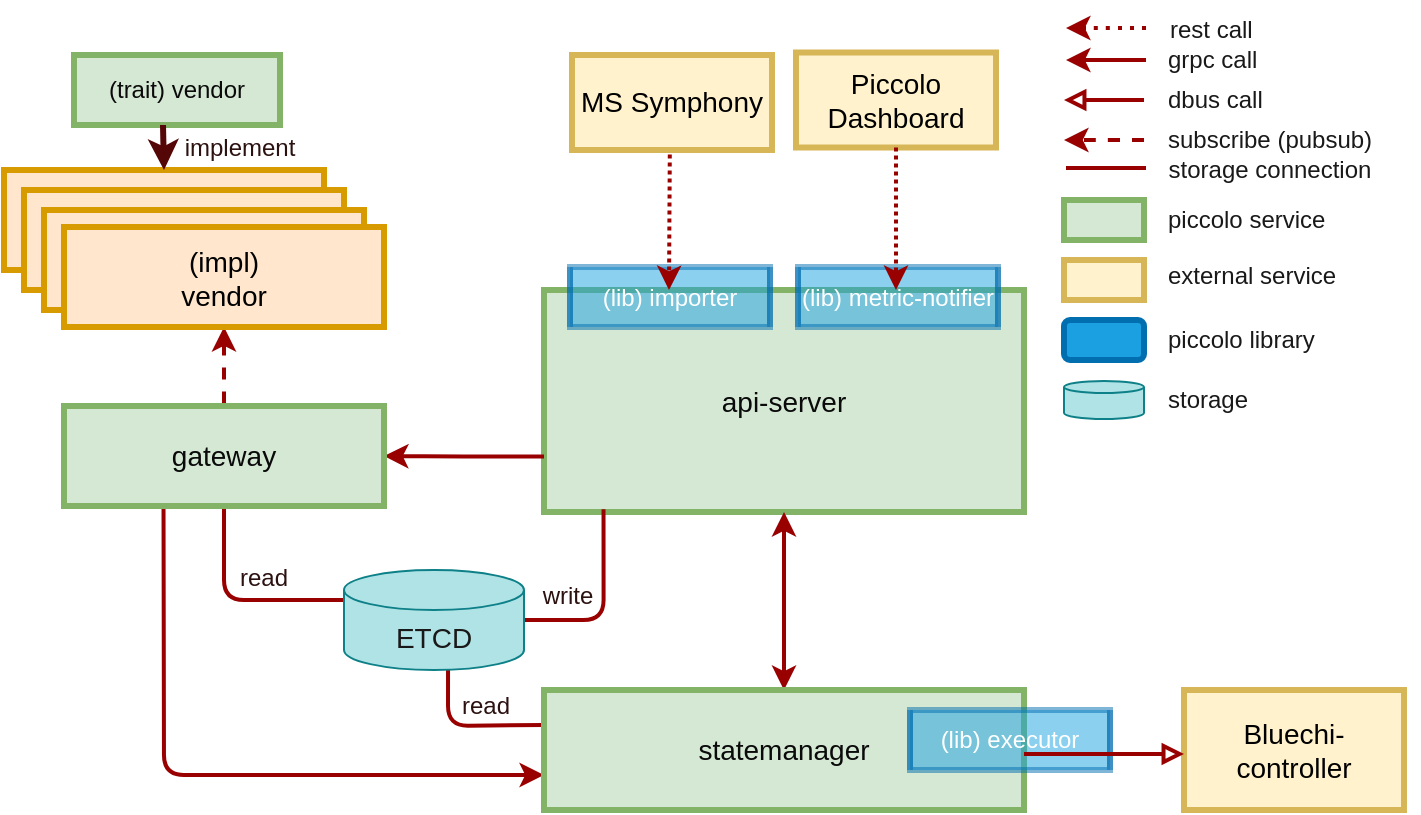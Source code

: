 <mxfile version="21.2.8" type="device" pages="8">
  <diagram name="Overview" id="c7558073-3199-34d8-9f00-42111426c3f3">
    <mxGraphModel dx="978" dy="571" grid="1" gridSize="10" guides="1" tooltips="1" connect="1" arrows="1" fold="1" page="1" pageScale="1" pageWidth="1169" pageHeight="827" background="#ffffff" math="0" shadow="0">
      <root>
        <mxCell id="0" />
        <mxCell id="1" parent="0" />
        <mxCell id="5" value="api-server" style="shape=process;whiteSpace=wrap;align=center;verticalAlign=middle;size=0;fontStyle=0;strokeWidth=3;fillColor=#d5e8d4;strokeColor=#82b366;fontColor=#0A0A0A;fontSize=14;" parent="1" vertex="1">
          <mxGeometry x="597" y="330" width="240" height="111" as="geometry" />
        </mxCell>
        <mxCell id="13" value="Bluechi-controller" style="whiteSpace=wrap;align=center;verticalAlign=middle;fontStyle=0;strokeWidth=3;fillColor=#fff2cc;strokeColor=#d6b656;fontColor=#000000;fontSize=14;" parent="1" vertex="1">
          <mxGeometry x="917" y="530" width="110" height="60" as="geometry" />
        </mxCell>
        <mxCell id="84" value="write" style="text;spacingTop=-5;align=center;fontColor=#2c1111;fontStyle=0" parent="1" vertex="1">
          <mxGeometry x="594.0" y="474.0" width="30" height="20" as="geometry" />
        </mxCell>
        <mxCell id="92" value="" style="edgeStyle=elbowEdgeStyle;elbow=horizontal;strokeColor=#990000;strokeWidth=2;entryX=1;entryY=0.5;entryDx=0;entryDy=0;exitX=0;exitY=0.75;exitDx=0;exitDy=0;fontColor=#2c1111;fontStyle=0" parent="1" source="5" target="106" edge="1">
          <mxGeometry width="100" height="100" relative="1" as="geometry">
            <mxPoint x="560" y="416" as="sourcePoint" />
            <mxPoint x="477" y="416" as="targetPoint" />
            <Array as="points">
              <mxPoint x="547" y="400" />
              <mxPoint x="617" y="470" />
            </Array>
          </mxGeometry>
        </mxCell>
        <mxCell id="93" value="" style="elbow=horizontal;strokeColor=#990000;strokeWidth=2;entryX=0;entryY=0;entryDx=0;entryDy=15;entryPerimeter=0;startArrow=none;startFill=0;fontColor=#2c1111;endArrow=none;endFill=0;exitX=0.5;exitY=1;exitDx=0;exitDy=0;edgeStyle=orthogonalEdgeStyle;fontStyle=0" parent="1" target="96" edge="1" source="106">
          <mxGeometry width="100" height="100" relative="1" as="geometry">
            <mxPoint x="447" y="441" as="sourcePoint" />
            <mxPoint x="549.664" y="492.2" as="targetPoint" />
          </mxGeometry>
        </mxCell>
        <mxCell id="vXQ5WWabHy_hSCokeJlB-106" value="" style="endArrow=none;html=1;rounded=1;entryX=0.5;entryY=0;entryDx=0;entryDy=0;strokeColor=#990000;strokeWidth=2;fontColor=#2c1111;dashed=1;endFill=0;startArrow=classic;startFill=1;fontStyle=0;exitX=0.5;exitY=1;exitDx=0;exitDy=0;" parent="1" source="139" target="106" edge="1">
          <mxGeometry width="50" height="50" relative="1" as="geometry">
            <mxPoint x="287" y="416" as="sourcePoint" />
            <mxPoint x="357" y="416" as="targetPoint" />
          </mxGeometry>
        </mxCell>
        <mxCell id="vXQ5WWabHy_hSCokeJlB-107" value="" style="endArrow=none;html=1;rounded=1;exitX=0.124;exitY=0.988;exitDx=0;exitDy=0;entryX=1;entryY=0.5;entryDx=0;entryDy=0;entryPerimeter=0;strokeColor=#990000;strokeWidth=2;exitPerimeter=0;fontColor=#2c1111;endFill=0;edgeStyle=orthogonalEdgeStyle;fontStyle=0" parent="1" source="5" target="96" edge="1">
          <mxGeometry width="50" height="50" relative="1" as="geometry">
            <mxPoint x="570" y="481" as="sourcePoint" />
            <mxPoint x="599.17" y="467.8" as="targetPoint" />
            <Array as="points">
              <mxPoint x="627" y="495" />
            </Array>
          </mxGeometry>
        </mxCell>
        <mxCell id="vXQ5WWabHy_hSCokeJlB-111" value="" style="edgeStyle=elbowEdgeStyle;elbow=horizontal;strokeColor=#990000;strokeWidth=2;entryX=0;entryY=0.75;entryDx=0;entryDy=0;startArrow=none;startFill=0;fontColor=#2c1111;fontStyle=0;exitX=0.311;exitY=1.015;exitDx=0;exitDy=0;exitPerimeter=0;" parent="1" edge="1" source="106">
          <mxGeometry width="100" height="100" relative="1" as="geometry">
            <mxPoint x="407" y="441" as="sourcePoint" />
            <mxPoint x="597" y="572.5" as="targetPoint" />
            <Array as="points">
              <mxPoint x="407" y="530" />
              <mxPoint x="407" y="510" />
              <mxPoint x="809" y="550" />
            </Array>
          </mxGeometry>
        </mxCell>
        <mxCell id="vXQ5WWabHy_hSCokeJlB-116" value="" style="elbow=horizontal;strokeColor=#990000;strokeWidth=2;startArrow=none;startFill=0;exitX=0;exitY=0.25;exitDx=0;exitDy=0;fontColor=#2c1111;entryX=0.578;entryY=0.98;entryDx=0;entryDy=0;entryPerimeter=0;endArrow=none;endFill=0;edgeStyle=orthogonalEdgeStyle;fontStyle=0" parent="1" target="96" edge="1">
          <mxGeometry width="100" height="100" relative="1" as="geometry">
            <mxPoint x="597" y="547.5" as="sourcePoint" />
            <mxPoint x="517" y="540" as="targetPoint" />
          </mxGeometry>
        </mxCell>
        <mxCell id="96" value="&lt;font color=&quot;#1a1919&quot; style=&quot;font-size: 14px;&quot;&gt;ETCD&lt;/font&gt;" style="shape=cylinder3;whiteSpace=wrap;html=1;boundedLbl=1;backgroundOutline=1;size=10;fillColor=#b0e3e6;strokeColor=#0e8088;fontStyle=0;fontSize=14;" parent="1" vertex="1">
          <mxGeometry x="497" y="470" width="90" height="50" as="geometry" />
        </mxCell>
        <mxCell id="104" value="" style="endArrow=classic;html=1;rounded=1;strokeColor=#990000;strokeWidth=2;fontColor=#2c1111;exitX=0.5;exitY=1;exitDx=0;exitDy=0;entryX=0.5;entryY=0;entryDx=0;entryDy=0;fontStyle=0;startArrow=classic;startFill=1;" parent="1" edge="1">
          <mxGeometry width="50" height="50" relative="1" as="geometry">
            <mxPoint x="717" y="441" as="sourcePoint" />
            <mxPoint x="717" y="530" as="targetPoint" />
          </mxGeometry>
        </mxCell>
        <mxCell id="105" value="statemanager" style="shape=process;whiteSpace=wrap;align=center;verticalAlign=middle;size=0;fontStyle=0;strokeWidth=3;fillColor=#d5e8d4;strokeColor=#82b366;fontColor=#0A0A0A;fontSize=14;" parent="1" vertex="1">
          <mxGeometry x="597" y="530" width="240" height="60" as="geometry" />
        </mxCell>
        <mxCell id="106" value="gateway" style="shape=process;whiteSpace=wrap;align=center;verticalAlign=middle;size=0;fontStyle=0;strokeWidth=3;fillColor=#d5e8d4;strokeColor=#82b366;fontColor=#0A0A0A;fontSize=14;" parent="1" vertex="1">
          <mxGeometry x="357" y="388" width="160" height="50" as="geometry" />
        </mxCell>
        <mxCell id="109" value="read" style="text;spacingTop=-5;align=center;fontColor=#2c1111;fontStyle=0" parent="1" vertex="1">
          <mxGeometry x="442.0" y="465.0" width="30" height="20" as="geometry" />
        </mxCell>
        <mxCell id="110" value="read" style="text;spacingTop=-5;align=center;fontColor=#2c1111;fontStyle=0" parent="1" vertex="1">
          <mxGeometry x="553.0" y="529.0" width="30" height="20" as="geometry" />
        </mxCell>
        <mxCell id="111" value="" style="edgeStyle=elbowEdgeStyle;elbow=horizontal;strokeColor=#990000;strokeWidth=2;entryX=1;entryY=0.5;entryDx=0;entryDy=0;fontColor=#2c1111;fontStyle=0" parent="1" edge="1">
          <mxGeometry width="100" height="100" relative="1" as="geometry">
            <mxPoint x="898" y="215" as="sourcePoint" />
            <mxPoint x="858" y="215" as="targetPoint" />
            <Array as="points">
              <mxPoint x="871" y="215" />
              <mxPoint x="958" y="269" />
            </Array>
          </mxGeometry>
        </mxCell>
        <mxCell id="112" value="storage connection" style="text;html=1;strokeColor=none;fillColor=none;align=center;verticalAlign=middle;whiteSpace=wrap;rounded=0;fontColor=#1a1919;fontStyle=0" parent="1" vertex="1">
          <mxGeometry x="884.5" y="255" width="150" height="30" as="geometry" />
        </mxCell>
        <mxCell id="113" value="grpc call" style="text;html=1;strokeColor=none;fillColor=none;align=left;verticalAlign=middle;whiteSpace=wrap;rounded=0;fontColor=#1a1919;fontStyle=0" parent="1" vertex="1">
          <mxGeometry x="907" y="200" width="60" height="30" as="geometry" />
        </mxCell>
        <mxCell id="114" value="" style="edgeStyle=elbowEdgeStyle;elbow=horizontal;strokeColor=#990000;strokeWidth=2;entryX=1;entryY=0.5;entryDx=0;entryDy=0;fontColor=#2c1111;endArrow=none;endFill=0;fontStyle=0" parent="1" edge="1">
          <mxGeometry width="100" height="100" relative="1" as="geometry">
            <mxPoint x="898" y="269" as="sourcePoint" />
            <mxPoint x="858" y="269" as="targetPoint" />
            <Array as="points">
              <mxPoint x="871" y="269" />
              <mxPoint x="958" y="323" />
            </Array>
          </mxGeometry>
        </mxCell>
        <mxCell id="115" value="" style="edgeStyle=elbowEdgeStyle;elbow=horizontal;strokeColor=#990000;strokeWidth=2;entryX=1;entryY=0.5;entryDx=0;entryDy=0;fontColor=#2c1111;endArrow=block;endFill=0;fontStyle=0" parent="1" edge="1">
          <mxGeometry width="100" height="100" relative="1" as="geometry">
            <mxPoint x="897" y="235" as="sourcePoint" />
            <mxPoint x="857" y="235" as="targetPoint" />
            <Array as="points">
              <mxPoint x="870" y="235" />
              <mxPoint x="957" y="289" />
            </Array>
          </mxGeometry>
        </mxCell>
        <mxCell id="116" value="dbus call" style="text;html=1;strokeColor=none;fillColor=none;align=left;verticalAlign=middle;whiteSpace=wrap;rounded=0;fontColor=#1a1919;fontStyle=0" parent="1" vertex="1">
          <mxGeometry x="907" y="220" width="60" height="30" as="geometry" />
        </mxCell>
        <mxCell id="117" value="" style="edgeStyle=elbowEdgeStyle;elbow=horizontal;strokeColor=#990000;strokeWidth=2;entryX=1;entryY=0.5;entryDx=0;entryDy=0;fontColor=#2c1111;endArrow=classic;endFill=1;dashed=1;fontStyle=0" parent="1" edge="1">
          <mxGeometry width="100" height="100" relative="1" as="geometry">
            <mxPoint x="897" y="255" as="sourcePoint" />
            <mxPoint x="857" y="255" as="targetPoint" />
            <Array as="points">
              <mxPoint x="870" y="255" />
              <mxPoint x="957" y="309" />
            </Array>
          </mxGeometry>
        </mxCell>
        <mxCell id="118" value="subscribe (pubsub)" style="text;html=1;strokeColor=none;fillColor=none;align=left;verticalAlign=middle;whiteSpace=wrap;rounded=0;fontColor=#1a1919;fontStyle=0" parent="1" vertex="1">
          <mxGeometry x="907" y="240" width="120" height="30" as="geometry" />
        </mxCell>
        <mxCell id="122" value="" style="shape=process;whiteSpace=wrap;align=center;verticalAlign=middle;size=0;fontStyle=0;strokeWidth=3;fillColor=#d5e8d4;strokeColor=#82b366;fontColor=#0A0A0A;" parent="1" vertex="1">
          <mxGeometry x="857" y="285" width="40" height="20" as="geometry" />
        </mxCell>
        <mxCell id="123" value="" style="whiteSpace=wrap;align=center;verticalAlign=middle;fontStyle=0;strokeWidth=3;fillColor=#fff2cc;strokeColor=#d6b656;fontColor=#000000;" parent="1" vertex="1">
          <mxGeometry x="857" y="315" width="40" height="20" as="geometry" />
        </mxCell>
        <mxCell id="124" value="&lt;p style=&quot;margin: 4px 0px 0px; text-align: center;&quot;&gt;&lt;/p&gt;&lt;p style=&quot;margin: 0px 0px 0px 8px; font-size: 11px;&quot;&gt;&lt;br&gt;&lt;/p&gt;" style="verticalAlign=middle;align=center;overflow=fill;fontSize=12;fontFamily=Helvetica;html=1;rounded=1;fontStyle=0;strokeWidth=3;fillColor=#1ba1e2;strokeColor=#006EAF;fontColor=#ffffff;" parent="1" vertex="1">
          <mxGeometry x="857" y="345" width="40" height="20" as="geometry" />
        </mxCell>
        <mxCell id="125" value="piccolo service" style="text;html=1;strokeColor=none;fillColor=none;align=left;verticalAlign=middle;whiteSpace=wrap;rounded=0;fontColor=#1a1919;fontStyle=0" parent="1" vertex="1">
          <mxGeometry x="907" y="280" width="95" height="30" as="geometry" />
        </mxCell>
        <mxCell id="126" value="external service" style="text;html=1;strokeColor=none;fillColor=none;align=left;verticalAlign=middle;whiteSpace=wrap;rounded=0;fontColor=#1a1919;fontStyle=0" parent="1" vertex="1">
          <mxGeometry x="907" y="310" width="105" height="25" as="geometry" />
        </mxCell>
        <mxCell id="127" value="piccolo library" style="text;html=1;strokeColor=none;fillColor=none;align=left;verticalAlign=middle;whiteSpace=wrap;rounded=0;fontColor=#1a1919;fontStyle=0" parent="1" vertex="1">
          <mxGeometry x="907" y="342.5" width="85" height="25" as="geometry" />
        </mxCell>
        <mxCell id="128" value="" style="shape=cylinder3;whiteSpace=wrap;html=1;boundedLbl=1;backgroundOutline=1;size=3;fillColor=#b0e3e6;strokeColor=#0e8088;fontStyle=0" parent="1" vertex="1">
          <mxGeometry x="857" y="375.5" width="40" height="19" as="geometry" />
        </mxCell>
        <mxCell id="129" value="storage" style="text;html=1;strokeColor=none;fillColor=none;align=left;verticalAlign=middle;whiteSpace=wrap;rounded=0;fontColor=#1a1919;fontStyle=0" parent="1" vertex="1">
          <mxGeometry x="907" y="372.5" width="85" height="25" as="geometry" />
        </mxCell>
        <mxCell id="131" value="(lib) importer" style="shape=process;whiteSpace=wrap;align=center;verticalAlign=middle;size=0;fontStyle=0;strokeWidth=3;fillColor=#1ba1e2;strokeColor=#006EAF;fontColor=#ffffff;opacity=50;" parent="1" vertex="1">
          <mxGeometry x="610" y="318.5" width="100" height="30" as="geometry" />
        </mxCell>
        <mxCell id="133" value="" style="edgeStyle=elbowEdgeStyle;elbow=horizontal;strokeColor=#990000;strokeWidth=2;entryX=1;entryY=0.5;entryDx=0;entryDy=0;fontColor=#2c1111;endArrow=classic;endFill=1;dashed=1;fontStyle=0;dashPattern=1 2;" parent="1" edge="1">
          <mxGeometry width="100" height="100" relative="1" as="geometry">
            <mxPoint x="898" y="199" as="sourcePoint" />
            <mxPoint x="858" y="199" as="targetPoint" />
            <Array as="points">
              <mxPoint x="871" y="199" />
              <mxPoint x="958" y="253" />
            </Array>
          </mxGeometry>
        </mxCell>
        <mxCell id="134" value="rest call" style="text;html=1;strokeColor=none;fillColor=none;align=left;verticalAlign=middle;whiteSpace=wrap;rounded=0;fontColor=#1a1919;fontStyle=0;fontSize=12;" parent="1" vertex="1">
          <mxGeometry x="908" y="185" width="60" height="30" as="geometry" />
        </mxCell>
        <mxCell id="135" value="MS Symphony" style="whiteSpace=wrap;align=center;verticalAlign=middle;fontStyle=0;strokeWidth=3;fillColor=#fff2cc;strokeColor=#d6b656;fontColor=#000000;fontSize=14;" parent="1" vertex="1">
          <mxGeometry x="611" y="212.5" width="100" height="47.5" as="geometry" />
        </mxCell>
        <mxCell id="136" value="" style="shape=process;whiteSpace=wrap;align=center;verticalAlign=middle;size=0;fontStyle=0;strokeWidth=3;fillColor=#ffe6cc;strokeColor=#d79b00;fontSize=14;" parent="1" vertex="1">
          <mxGeometry x="327" y="270" width="160" height="50" as="geometry" />
        </mxCell>
        <mxCell id="137" value="" style="shape=process;whiteSpace=wrap;align=center;verticalAlign=middle;size=0;fontStyle=0;strokeWidth=3;fillColor=#ffe6cc;strokeColor=#d79b00;fontSize=14;" parent="1" vertex="1">
          <mxGeometry x="337" y="280" width="160" height="50" as="geometry" />
        </mxCell>
        <mxCell id="138" value="" style="shape=process;whiteSpace=wrap;align=center;verticalAlign=middle;size=0;fontStyle=0;strokeWidth=3;fillColor=#ffe6cc;strokeColor=#d79b00;fontSize=14;" parent="1" vertex="1">
          <mxGeometry x="347" y="290" width="160" height="50" as="geometry" />
        </mxCell>
        <mxCell id="139" value="(impl)&#xa;vendor" style="shape=process;whiteSpace=wrap;align=center;verticalAlign=middle;size=0;fontStyle=0;strokeWidth=3;fillColor=#ffe6cc;strokeColor=#d79b00;fontSize=14;fontColor=#000000;" parent="1" vertex="1">
          <mxGeometry x="357" y="298.5" width="160" height="50" as="geometry" />
        </mxCell>
        <mxCell id="142" value="(trait) vendor" style="shape=process;whiteSpace=wrap;align=center;verticalAlign=middle;size=0;fontStyle=0;strokeWidth=3;fillColor=#d5e8d4;strokeColor=#82b366;fontColor=#0A0A0A;" parent="1" vertex="1">
          <mxGeometry x="362" y="212.5" width="103" height="35" as="geometry" />
        </mxCell>
        <mxCell id="145" value="" style="endArrow=classic;html=1;labelBackgroundColor=#faf8fc;fontSize=12;fontColor=#000000;entryX=0.5;entryY=0;entryDx=0;entryDy=0;exitX=0.432;exitY=1;exitDx=0;exitDy=0;exitPerimeter=0;targetPerimeterSpacing=1;strokeColor=#550707;strokeWidth=3;" parent="1" source="142" target="136" edge="1">
          <mxGeometry width="50" height="50" relative="1" as="geometry">
            <mxPoint x="50" y="380" as="sourcePoint" />
            <mxPoint x="100" y="330" as="targetPoint" />
          </mxGeometry>
        </mxCell>
        <mxCell id="146" value="(lib) metric-notifier" style="shape=process;whiteSpace=wrap;align=center;verticalAlign=middle;size=0;fontStyle=0;strokeWidth=3;fillColor=#1ba1e2;strokeColor=#006EAF;fontColor=#ffffff;opacity=50;" parent="1" vertex="1">
          <mxGeometry x="724" y="318.5" width="100" height="30" as="geometry" />
        </mxCell>
        <mxCell id="149" value="Piccolo&#xa;Dashboard" style="whiteSpace=wrap;align=center;verticalAlign=middle;fontStyle=0;strokeWidth=3;fillColor=#fff2cc;strokeColor=#d6b656;fontColor=#000000;fontSize=14;" parent="1" vertex="1">
          <mxGeometry x="723" y="211.25" width="100" height="47.5" as="geometry" />
        </mxCell>
        <mxCell id="153" value="" style="endArrow=classic;html=1;labelBackgroundColor=#faf8fc;fontSize=12;fontColor=#000000;targetPerimeterSpacing=1;strokeColor=#990000;strokeWidth=2;dashed=1;dashPattern=1 1;exitX=0.5;exitY=1;exitDx=0;exitDy=0;" parent="1" source="149" edge="1">
          <mxGeometry width="50" height="50" relative="1" as="geometry">
            <mxPoint x="775" y="271.75" as="sourcePoint" />
            <mxPoint x="773" y="330" as="targetPoint" />
          </mxGeometry>
        </mxCell>
        <mxCell id="154" value="" style="endArrow=classic;html=1;labelBackgroundColor=#faf8fc;fontSize=12;fontColor=#000000;targetPerimeterSpacing=1;strokeColor=#990000;strokeWidth=2;dashed=1;dashPattern=1 1;exitX=0.489;exitY=1.048;exitDx=0;exitDy=0;exitPerimeter=0;" parent="1" edge="1" source="135">
          <mxGeometry width="50" height="50" relative="1" as="geometry">
            <mxPoint x="660.5" y="258.75" as="sourcePoint" />
            <mxPoint x="659.5" y="330" as="targetPoint" />
          </mxGeometry>
        </mxCell>
        <mxCell id="159" value="(lib) executor" style="shape=process;whiteSpace=wrap;align=center;verticalAlign=middle;size=0;fontStyle=0;strokeWidth=3;fillColor=#1ba1e2;strokeColor=#006EAF;fontColor=#ffffff;opacity=50;" parent="1" vertex="1">
          <mxGeometry x="780" y="540" width="100" height="30" as="geometry" />
        </mxCell>
        <mxCell id="83" value="" style="edgeStyle=elbowEdgeStyle;elbow=horizontal;strokeColor=#990000;strokeWidth=2;fontColor=#2c1111;endArrow=block;endFill=0;fontStyle=0;exitX=1;exitY=0.5;exitDx=0;exitDy=0;" parent="1" edge="1">
          <mxGeometry width="100" height="100" relative="1" as="geometry">
            <mxPoint x="837" y="562" as="sourcePoint" />
            <mxPoint x="917" y="562" as="targetPoint" />
          </mxGeometry>
        </mxCell>
        <mxCell id="161" value="implement" style="text;spacingTop=-5;align=center;fontColor=#2c1111;fontStyle=0" parent="1" vertex="1">
          <mxGeometry x="430.0" y="250.0" width="30" height="20" as="geometry" />
        </mxCell>
      </root>
    </mxGraphModel>
  </diagram>
  <diagram id="5KsmUVCc5pC1grOPwvEX" name="launch">
    <mxGraphModel dx="1418" dy="828" grid="1" gridSize="10" guides="1" tooltips="1" connect="1" arrows="1" fold="1" page="1" pageScale="1" pageWidth="1169" pageHeight="827" background="none" math="0" shadow="0">
      <root>
        <mxCell id="0" />
        <mxCell id="1" parent="0" />
        <mxCell id="pkM-FNOc9SdZvXBWe06_-1" value="yamlparser" style="shape=umlLifeline;perimeter=lifelinePerimeter;whiteSpace=wrap;html=1;container=1;collapsible=0;recursiveResize=0;outlineConnect=0;rounded=0;" parent="1" vertex="1">
          <mxGeometry x="160" y="11" width="100" height="480" as="geometry" />
        </mxCell>
        <mxCell id="pkM-FNOc9SdZvXBWe06_-2" value="" style="html=1;points=[];perimeter=orthogonalPerimeter;rounded=0;" parent="pkM-FNOc9SdZvXBWe06_-1" vertex="1">
          <mxGeometry x="45" y="60" width="10" height="350" as="geometry" />
        </mxCell>
        <mxCell id="pkM-FNOc9SdZvXBWe06_-3" value="" style="html=1;points=[];perimeter=orthogonalPerimeter;rounded=0;" parent="pkM-FNOc9SdZvXBWe06_-1" vertex="1">
          <mxGeometry x="50" y="100" width="10" height="40" as="geometry" />
        </mxCell>
        <mxCell id="pkM-FNOc9SdZvXBWe06_-4" value="parsing" style="edgeStyle=orthogonalEdgeStyle;html=1;align=left;spacingLeft=2;endArrow=block;rounded=0;entryX=1;entryY=0;" parent="pkM-FNOc9SdZvXBWe06_-1" target="pkM-FNOc9SdZvXBWe06_-3" edge="1">
          <mxGeometry relative="1" as="geometry">
            <mxPoint x="55" y="80" as="sourcePoint" />
            <Array as="points">
              <mxPoint x="85" y="80" />
            </Array>
          </mxGeometry>
        </mxCell>
        <mxCell id="pkM-FNOc9SdZvXBWe06_-5" value="" style="html=1;points=[];perimeter=orthogonalPerimeter;rounded=0;" parent="pkM-FNOc9SdZvXBWe06_-1" vertex="1">
          <mxGeometry x="50" y="180" width="10" height="40" as="geometry" />
        </mxCell>
        <mxCell id="pkM-FNOc9SdZvXBWe06_-6" value="save &lt;br&gt;.kube&amp;nbsp;.yaml" style="edgeStyle=orthogonalEdgeStyle;html=1;align=left;spacingLeft=2;endArrow=block;rounded=0;entryX=1;entryY=0;" parent="pkM-FNOc9SdZvXBWe06_-1" target="pkM-FNOc9SdZvXBWe06_-5" edge="1">
          <mxGeometry x="0.013" relative="1" as="geometry">
            <mxPoint x="55" y="160" as="sourcePoint" />
            <Array as="points">
              <mxPoint x="85" y="160" />
            </Array>
            <mxPoint as="offset" />
          </mxGeometry>
        </mxCell>
        <mxCell id="pkM-FNOc9SdZvXBWe06_-7" value="parsed result" style="html=1;verticalAlign=bottom;endArrow=block;entryX=0.024;entryY=0.151;entryDx=0;entryDy=0;entryPerimeter=0;rounded=0;" parent="pkM-FNOc9SdZvXBWe06_-1" target="pkM-FNOc9SdZvXBWe06_-9" edge="1">
          <mxGeometry width="80" relative="1" as="geometry">
            <mxPoint x="60" y="130" as="sourcePoint" />
            <mxPoint x="200" y="130" as="targetPoint" />
          </mxGeometry>
        </mxCell>
        <mxCell id="pkM-FNOc9SdZvXBWe06_-8" value="api-server" style="shape=umlLifeline;perimeter=lifelinePerimeter;whiteSpace=wrap;html=1;container=1;collapsible=0;recursiveResize=0;outlineConnect=0;rounded=0;" parent="1" vertex="1">
          <mxGeometry x="320" y="11" width="100" height="480" as="geometry" />
        </mxCell>
        <mxCell id="pkM-FNOc9SdZvXBWe06_-9" value="" style="html=1;points=[];perimeter=orthogonalPerimeter;rounded=0;" parent="pkM-FNOc9SdZvXBWe06_-8" vertex="1">
          <mxGeometry x="45" y="80" width="10" height="330" as="geometry" />
        </mxCell>
        <mxCell id="pkM-FNOc9SdZvXBWe06_-10" value="" style="html=1;points=[];perimeter=orthogonalPerimeter;rounded=0;" parent="pkM-FNOc9SdZvXBWe06_-8" vertex="1">
          <mxGeometry x="51" y="144" width="10" height="56" as="geometry" />
        </mxCell>
        <mxCell id="pkM-FNOc9SdZvXBWe06_-11" value="gateway" style="shape=umlLifeline;perimeter=lifelinePerimeter;whiteSpace=wrap;html=1;container=1;collapsible=0;recursiveResize=0;outlineConnect=0;rounded=0;" parent="1" vertex="1">
          <mxGeometry x="640" y="11" width="100" height="480" as="geometry" />
        </mxCell>
        <mxCell id="pkM-FNOc9SdZvXBWe06_-12" value="" style="html=1;points=[];perimeter=orthogonalPerimeter;rounded=0;" parent="pkM-FNOc9SdZvXBWe06_-11" vertex="1">
          <mxGeometry x="45.5" y="80" width="10" height="330" as="geometry" />
        </mxCell>
        <mxCell id="pkM-FNOc9SdZvXBWe06_-13" value="" style="html=1;points=[];perimeter=orthogonalPerimeter;rounded=0;" parent="pkM-FNOc9SdZvXBWe06_-11" vertex="1">
          <mxGeometry x="51" y="259" width="10" height="40" as="geometry" />
        </mxCell>
        <mxCell id="pkM-FNOc9SdZvXBWe06_-14" value="make filter" style="edgeStyle=orthogonalEdgeStyle;html=1;align=left;spacingLeft=2;endArrow=block;rounded=0;entryX=1;entryY=0;" parent="pkM-FNOc9SdZvXBWe06_-11" target="pkM-FNOc9SdZvXBWe06_-13" edge="1">
          <mxGeometry relative="1" as="geometry">
            <mxPoint x="56" y="239" as="sourcePoint" />
            <Array as="points">
              <mxPoint x="86" y="239" />
            </Array>
          </mxGeometry>
        </mxCell>
        <mxCell id="pkM-FNOc9SdZvXBWe06_-15" value="send scenario name" style="html=1;verticalAlign=bottom;endArrow=block;rounded=0;" parent="pkM-FNOc9SdZvXBWe06_-11" edge="1">
          <mxGeometry width="80" relative="1" as="geometry">
            <mxPoint x="61" y="287" as="sourcePoint" />
            <mxPoint x="205" y="287" as="targetPoint" />
          </mxGeometry>
        </mxCell>
        <mxCell id="pkM-FNOc9SdZvXBWe06_-16" value="statemanager" style="shape=umlLifeline;perimeter=lifelinePerimeter;whiteSpace=wrap;html=1;container=1;collapsible=0;recursiveResize=0;outlineConnect=0;rounded=0;" parent="1" vertex="1">
          <mxGeometry x="800" y="11" width="100" height="479" as="geometry" />
        </mxCell>
        <mxCell id="pkM-FNOc9SdZvXBWe06_-17" value="" style="html=1;points=[];perimeter=orthogonalPerimeter;rounded=0;" parent="pkM-FNOc9SdZvXBWe06_-16" vertex="1">
          <mxGeometry x="45" y="80" width="10" height="370" as="geometry" />
        </mxCell>
        <mxCell id="pkM-FNOc9SdZvXBWe06_-18" value="" style="html=1;points=[];perimeter=orthogonalPerimeter;rounded=0;" parent="pkM-FNOc9SdZvXBWe06_-16" vertex="1">
          <mxGeometry x="50" y="381" width="10" height="49" as="geometry" />
        </mxCell>
        <mxCell id="pkM-FNOc9SdZvXBWe06_-19" value="make systemd service file link" style="edgeStyle=orthogonalEdgeStyle;html=1;align=left;spacingLeft=2;endArrow=block;rounded=0;entryX=1;entryY=0;" parent="pkM-FNOc9SdZvXBWe06_-16" target="pkM-FNOc9SdZvXBWe06_-18" edge="1">
          <mxGeometry relative="1" as="geometry">
            <mxPoint x="55" y="361" as="sourcePoint" />
            <Array as="points">
              <mxPoint x="85" y="361" />
            </Array>
          </mxGeometry>
        </mxCell>
        <mxCell id="pkM-FNOc9SdZvXBWe06_-20" value="scenario file path" style="html=1;verticalAlign=bottom;startArrow=circle;startFill=1;endArrow=open;startSize=6;endSize=8;rounded=0;" parent="1" edge="1">
          <mxGeometry width="80" relative="1" as="geometry">
            <mxPoint x="66" y="81" as="sourcePoint" />
            <mxPoint x="205.5" y="81" as="targetPoint" />
          </mxGeometry>
        </mxCell>
        <mxCell id="pkM-FNOc9SdZvXBWe06_-21" value="etcd" style="shape=umlLifeline;perimeter=lifelinePerimeter;whiteSpace=wrap;html=1;container=1;collapsible=0;recursiveResize=0;outlineConnect=0;rounded=0;" parent="1" vertex="1">
          <mxGeometry x="480" y="11" width="100" height="480" as="geometry" />
        </mxCell>
        <mxCell id="pkM-FNOc9SdZvXBWe06_-22" value="" style="html=1;points=[];perimeter=orthogonalPerimeter;rounded=0;" parent="pkM-FNOc9SdZvXBWe06_-21" vertex="1">
          <mxGeometry x="45" y="80" width="10" height="330" as="geometry" />
        </mxCell>
        <mxCell id="pkM-FNOc9SdZvXBWe06_-23" value="condition&lt;br&gt;satisfied" style="html=1;verticalAlign=bottom;startArrow=oval;startFill=1;endArrow=block;startSize=8;rounded=0;" parent="1" edge="1">
          <mxGeometry width="60" relative="1" as="geometry">
            <mxPoint x="600" y="285" as="sourcePoint" />
            <mxPoint x="690" y="285" as="targetPoint" />
          </mxGeometry>
        </mxCell>
        <mxCell id="pkM-FNOc9SdZvXBWe06_-24" value="read condition" style="html=1;verticalAlign=bottom;endArrow=open;endSize=8;horizontal=1;labelPosition=center;verticalLabelPosition=top;align=center;rounded=0;" parent="1" source="pkM-FNOc9SdZvXBWe06_-12" target="pkM-FNOc9SdZvXBWe06_-22" edge="1">
          <mxGeometry x="0.13" relative="1" as="geometry">
            <mxPoint x="680" y="229" as="sourcePoint" />
            <mxPoint x="530" y="230" as="targetPoint" />
            <mxPoint as="offset" />
            <Array as="points">
              <mxPoint x="610" y="230" />
            </Array>
          </mxGeometry>
        </mxCell>
        <mxCell id="pkM-FNOc9SdZvXBWe06_-25" value="reload systemd" style="html=1;verticalAlign=bottom;endArrow=block;exitX=1;exitY=0.75;exitDx=0;exitDy=0;exitPerimeter=0;entryX=0.012;entryY=0.888;entryDx=0;entryDy=0;entryPerimeter=0;rounded=0;" parent="1" target="pkM-FNOc9SdZvXBWe06_-27" edge="1">
          <mxGeometry width="80" relative="1" as="geometry">
            <mxPoint x="860" y="410" as="sourcePoint" />
            <mxPoint x="1010" y="410" as="targetPoint" />
          </mxGeometry>
        </mxCell>
        <mxCell id="pkM-FNOc9SdZvXBWe06_-26" value="Workload&lt;br&gt;Orchestrator" style="shape=umlLifeline;perimeter=lifelinePerimeter;whiteSpace=wrap;html=1;container=1;collapsible=0;recursiveResize=0;outlineConnect=0;rounded=0;" parent="1" vertex="1">
          <mxGeometry x="1000" y="11" width="100" height="490" as="geometry" />
        </mxCell>
        <mxCell id="pkM-FNOc9SdZvXBWe06_-27" value="" style="html=1;points=[];perimeter=orthogonalPerimeter;rounded=0;" parent="pkM-FNOc9SdZvXBWe06_-26" vertex="1">
          <mxGeometry x="45" y="70" width="10" height="370" as="geometry" />
        </mxCell>
        <mxCell id="pkM-FNOc9SdZvXBWe06_-28" value="start workload" style="html=1;verticalAlign=bottom;endArrow=block;entryX=0.129;entryY=0.942;entryDx=0;entryDy=0;entryPerimeter=0;exitX=0.962;exitY=0.764;exitDx=0;exitDy=0;exitPerimeter=0;rounded=0;" parent="1" source="pkM-FNOc9SdZvXBWe06_-18" target="pkM-FNOc9SdZvXBWe06_-27" edge="1">
          <mxGeometry width="80" relative="1" as="geometry">
            <mxPoint x="870" y="430" as="sourcePoint" />
            <mxPoint x="1040.5" y="430" as="targetPoint" />
          </mxGeometry>
        </mxCell>
        <mxCell id="pkM-FNOc9SdZvXBWe06_-29" value="write condition, action" style="html=1;verticalAlign=bottom;endArrow=block;entryX=0.1;entryY=0.215;entryDx=0;entryDy=0;entryPerimeter=0;rounded=0;" parent="1" target="pkM-FNOc9SdZvXBWe06_-22" edge="1">
          <mxGeometry width="80" relative="1" as="geometry">
            <mxPoint x="380" y="162" as="sourcePoint" />
            <mxPoint x="519" y="161.01" as="targetPoint" />
          </mxGeometry>
        </mxCell>
        <mxCell id="pkM-FNOc9SdZvXBWe06_-30" style="edgeStyle=none;html=1;rounded=0;" parent="1" edge="1">
          <mxGeometry relative="1" as="geometry">
            <mxPoint x="381" y="194" as="sourcePoint" />
            <mxPoint x="689.5" y="194" as="targetPoint" />
            <Array as="points">
              <mxPoint x="510" y="194" />
              <mxPoint x="520" y="180" />
              <mxPoint x="530" y="180" />
              <mxPoint x="540" y="180" />
              <mxPoint x="550" y="194" />
            </Array>
          </mxGeometry>
        </mxCell>
        <mxCell id="pkM-FNOc9SdZvXBWe06_-31" value="send scenario name" style="edgeLabel;html=1;align=center;verticalAlign=middle;resizable=0;points=[];rounded=0;" parent="pkM-FNOc9SdZvXBWe06_-30" vertex="1" connectable="0">
          <mxGeometry x="0.725" y="-1" relative="1" as="geometry">
            <mxPoint x="-33" y="-12" as="offset" />
          </mxGeometry>
        </mxCell>
        <mxCell id="pkM-FNOc9SdZvXBWe06_-32" value="read action" style="edgeStyle=none;html=1;rounded=0;" parent="1" edge="1">
          <mxGeometry x="0.403" y="-10" relative="1" as="geometry">
            <mxPoint x="845.0" y="349" as="sourcePoint" />
            <mxPoint x="535" y="349" as="targetPoint" />
            <Array as="points">
              <mxPoint x="710" y="349" />
              <mxPoint x="700" y="339" />
              <mxPoint x="690" y="339" />
              <mxPoint x="680" y="339" />
              <mxPoint x="670" y="349" />
            </Array>
            <mxPoint as="offset" />
          </mxGeometry>
        </mxCell>
      </root>
    </mxGraphModel>
  </diagram>
  <diagram id="KeTae_2Zi-ZZOeRxpPcW" name="terminate">
    <mxGraphModel dx="1147" dy="1080" grid="1" gridSize="10" guides="1" tooltips="1" connect="1" arrows="1" fold="1" page="1" pageScale="1" pageWidth="1169" pageHeight="827" math="0" shadow="0">
      <root>
        <mxCell id="0" />
        <mxCell id="1" parent="0" />
        <mxCell id="0gG7tkYTVKcGUyrMz-JL-1" value="yamlparser" style="shape=umlLifeline;perimeter=lifelinePerimeter;whiteSpace=wrap;html=1;container=1;collapsible=0;recursiveResize=0;outlineConnect=0;" parent="1" vertex="1">
          <mxGeometry x="114" y="11" width="100" height="480" as="geometry" />
        </mxCell>
        <mxCell id="0gG7tkYTVKcGUyrMz-JL-2" value="" style="html=1;points=[];perimeter=orthogonalPerimeter;" parent="0gG7tkYTVKcGUyrMz-JL-1" vertex="1">
          <mxGeometry x="45" y="60" width="10" height="350" as="geometry" />
        </mxCell>
        <mxCell id="0gG7tkYTVKcGUyrMz-JL-3" value="" style="html=1;points=[];perimeter=orthogonalPerimeter;" parent="0gG7tkYTVKcGUyrMz-JL-1" vertex="1">
          <mxGeometry x="50" y="100" width="10" height="40" as="geometry" />
        </mxCell>
        <mxCell id="0gG7tkYTVKcGUyrMz-JL-4" value="parsing" style="edgeStyle=orthogonalEdgeStyle;html=1;align=left;spacingLeft=2;endArrow=block;rounded=0;entryX=1;entryY=0;" parent="0gG7tkYTVKcGUyrMz-JL-1" target="0gG7tkYTVKcGUyrMz-JL-3" edge="1">
          <mxGeometry relative="1" as="geometry">
            <mxPoint x="55" y="80" as="sourcePoint" />
            <Array as="points">
              <mxPoint x="85" y="80" />
            </Array>
          </mxGeometry>
        </mxCell>
        <mxCell id="0gG7tkYTVKcGUyrMz-JL-5" value="" style="html=1;points=[];perimeter=orthogonalPerimeter;" parent="0gG7tkYTVKcGUyrMz-JL-1" vertex="1">
          <mxGeometry x="50" y="180" width="10" height="40" as="geometry" />
        </mxCell>
        <mxCell id="0gG7tkYTVKcGUyrMz-JL-6" value="save &lt;br&gt;.kube&amp;nbsp;.yaml" style="edgeStyle=orthogonalEdgeStyle;html=1;align=left;spacingLeft=2;endArrow=block;rounded=0;entryX=1;entryY=0;" parent="0gG7tkYTVKcGUyrMz-JL-1" target="0gG7tkYTVKcGUyrMz-JL-5" edge="1">
          <mxGeometry x="0.013" relative="1" as="geometry">
            <mxPoint x="55" y="160" as="sourcePoint" />
            <Array as="points">
              <mxPoint x="85" y="160" />
            </Array>
            <mxPoint as="offset" />
          </mxGeometry>
        </mxCell>
        <mxCell id="0gG7tkYTVKcGUyrMz-JL-7" value="parsed result" style="html=1;verticalAlign=bottom;endArrow=block;entryX=0.024;entryY=0.151;entryDx=0;entryDy=0;entryPerimeter=0;" parent="0gG7tkYTVKcGUyrMz-JL-1" target="0gG7tkYTVKcGUyrMz-JL-9" edge="1">
          <mxGeometry width="80" relative="1" as="geometry">
            <mxPoint x="60" y="130" as="sourcePoint" />
            <mxPoint x="200" y="130" as="targetPoint" />
          </mxGeometry>
        </mxCell>
        <mxCell id="0gG7tkYTVKcGUyrMz-JL-8" value="api-server" style="shape=umlLifeline;perimeter=lifelinePerimeter;whiteSpace=wrap;html=1;container=1;collapsible=0;recursiveResize=0;outlineConnect=0;" parent="1" vertex="1">
          <mxGeometry x="274" y="11" width="100" height="480" as="geometry" />
        </mxCell>
        <mxCell id="0gG7tkYTVKcGUyrMz-JL-9" value="" style="html=1;points=[];perimeter=orthogonalPerimeter;" parent="0gG7tkYTVKcGUyrMz-JL-8" vertex="1">
          <mxGeometry x="45" y="80" width="10" height="330" as="geometry" />
        </mxCell>
        <mxCell id="0gG7tkYTVKcGUyrMz-JL-10" value="" style="html=1;points=[];perimeter=orthogonalPerimeter;" parent="0gG7tkYTVKcGUyrMz-JL-8" vertex="1">
          <mxGeometry x="51" y="144" width="10" height="56" as="geometry" />
        </mxCell>
        <mxCell id="0gG7tkYTVKcGUyrMz-JL-11" value="gateway" style="shape=umlLifeline;perimeter=lifelinePerimeter;whiteSpace=wrap;html=1;container=1;collapsible=0;recursiveResize=0;outlineConnect=0;" parent="1" vertex="1">
          <mxGeometry x="594" y="11" width="100" height="480" as="geometry" />
        </mxCell>
        <mxCell id="0gG7tkYTVKcGUyrMz-JL-12" value="" style="html=1;points=[];perimeter=orthogonalPerimeter;" parent="0gG7tkYTVKcGUyrMz-JL-11" vertex="1">
          <mxGeometry x="45.5" y="80" width="10" height="330" as="geometry" />
        </mxCell>
        <mxCell id="0gG7tkYTVKcGUyrMz-JL-13" value="" style="html=1;points=[];perimeter=orthogonalPerimeter;" parent="0gG7tkYTVKcGUyrMz-JL-11" vertex="1">
          <mxGeometry x="51" y="259" width="10" height="40" as="geometry" />
        </mxCell>
        <mxCell id="0gG7tkYTVKcGUyrMz-JL-14" value="make filter" style="edgeStyle=orthogonalEdgeStyle;html=1;align=left;spacingLeft=2;endArrow=block;rounded=0;entryX=1;entryY=0;" parent="0gG7tkYTVKcGUyrMz-JL-11" target="0gG7tkYTVKcGUyrMz-JL-13" edge="1">
          <mxGeometry relative="1" as="geometry">
            <mxPoint x="56" y="239" as="sourcePoint" />
            <Array as="points">
              <mxPoint x="86" y="239" />
            </Array>
          </mxGeometry>
        </mxCell>
        <mxCell id="0gG7tkYTVKcGUyrMz-JL-15" value="send scenario name" style="html=1;verticalAlign=bottom;endArrow=block;" parent="0gG7tkYTVKcGUyrMz-JL-11" edge="1">
          <mxGeometry width="80" relative="1" as="geometry">
            <mxPoint x="61" y="287" as="sourcePoint" />
            <mxPoint x="205" y="287" as="targetPoint" />
          </mxGeometry>
        </mxCell>
        <mxCell id="0gG7tkYTVKcGUyrMz-JL-16" value="statemanager" style="shape=umlLifeline;perimeter=lifelinePerimeter;whiteSpace=wrap;html=1;container=1;collapsible=0;recursiveResize=0;outlineConnect=0;" parent="1" vertex="1">
          <mxGeometry x="754" y="11" width="100" height="479" as="geometry" />
        </mxCell>
        <mxCell id="0gG7tkYTVKcGUyrMz-JL-17" value="" style="html=1;points=[];perimeter=orthogonalPerimeter;" parent="0gG7tkYTVKcGUyrMz-JL-16" vertex="1">
          <mxGeometry x="45" y="80" width="10" height="360" as="geometry" />
        </mxCell>
        <mxCell id="0gG7tkYTVKcGUyrMz-JL-18" value="scenario file path" style="html=1;verticalAlign=bottom;startArrow=circle;startFill=1;endArrow=open;startSize=6;endSize=8;" parent="1" edge="1">
          <mxGeometry width="80" relative="1" as="geometry">
            <mxPoint x="20" y="81" as="sourcePoint" />
            <mxPoint x="159.5" y="81" as="targetPoint" />
          </mxGeometry>
        </mxCell>
        <mxCell id="0gG7tkYTVKcGUyrMz-JL-19" value="etcd" style="shape=umlLifeline;perimeter=lifelinePerimeter;whiteSpace=wrap;html=1;container=1;collapsible=0;recursiveResize=0;outlineConnect=0;" parent="1" vertex="1">
          <mxGeometry x="434" y="11" width="100" height="480" as="geometry" />
        </mxCell>
        <mxCell id="0gG7tkYTVKcGUyrMz-JL-20" value="" style="html=1;points=[];perimeter=orthogonalPerimeter;" parent="0gG7tkYTVKcGUyrMz-JL-19" vertex="1">
          <mxGeometry x="45" y="80" width="10" height="330" as="geometry" />
        </mxCell>
        <mxCell id="0gG7tkYTVKcGUyrMz-JL-21" value="condition&lt;br&gt;satisfied" style="html=1;verticalAlign=bottom;startArrow=oval;startFill=1;endArrow=block;startSize=8;" parent="1" edge="1">
          <mxGeometry width="60" relative="1" as="geometry">
            <mxPoint x="554" y="285" as="sourcePoint" />
            <mxPoint x="644" y="285" as="targetPoint" />
          </mxGeometry>
        </mxCell>
        <mxCell id="0gG7tkYTVKcGUyrMz-JL-22" value="read condition" style="html=1;verticalAlign=bottom;endArrow=open;endSize=8;horizontal=1;labelPosition=center;verticalLabelPosition=top;align=center;" parent="1" source="0gG7tkYTVKcGUyrMz-JL-12" target="0gG7tkYTVKcGUyrMz-JL-20" edge="1">
          <mxGeometry x="0.13" relative="1" as="geometry">
            <mxPoint x="634" y="229" as="sourcePoint" />
            <mxPoint x="484" y="230" as="targetPoint" />
            <mxPoint as="offset" />
            <Array as="points">
              <mxPoint x="564" y="230" />
            </Array>
          </mxGeometry>
        </mxCell>
        <mxCell id="0gG7tkYTVKcGUyrMz-JL-23" value="Workload&lt;br&gt;Orchestrator" style="shape=umlLifeline;perimeter=lifelinePerimeter;whiteSpace=wrap;html=1;container=1;collapsible=0;recursiveResize=0;outlineConnect=0;" parent="1" vertex="1">
          <mxGeometry x="950" y="11" width="100" height="490" as="geometry" />
        </mxCell>
        <mxCell id="0gG7tkYTVKcGUyrMz-JL-24" value="" style="html=1;points=[];perimeter=orthogonalPerimeter;" parent="0gG7tkYTVKcGUyrMz-JL-23" vertex="1">
          <mxGeometry x="45" y="81" width="10" height="360" as="geometry" />
        </mxCell>
        <mxCell id="0gG7tkYTVKcGUyrMz-JL-25" value="" style="html=1;points=[];perimeter=orthogonalPerimeter;" parent="1" vertex="1">
          <mxGeometry x="804" y="385.5" width="10" height="40" as="geometry" />
        </mxCell>
        <mxCell id="0gG7tkYTVKcGUyrMz-JL-26" value="delete systemd service file link" style="edgeStyle=orthogonalEdgeStyle;html=1;align=left;spacingLeft=2;endArrow=block;rounded=0;entryX=1;entryY=0;" parent="1" target="0gG7tkYTVKcGUyrMz-JL-25" edge="1">
          <mxGeometry x="0.003" relative="1" as="geometry">
            <mxPoint x="809" y="365.5" as="sourcePoint" />
            <Array as="points">
              <mxPoint x="839" y="365.5" />
            </Array>
            <mxPoint as="offset" />
          </mxGeometry>
        </mxCell>
        <mxCell id="0gG7tkYTVKcGUyrMz-JL-27" value="stop workload" style="html=1;verticalAlign=bottom;endArrow=block;exitX=1;exitY=0.75;exitDx=0;exitDy=0;exitPerimeter=0;" parent="1" edge="1">
          <mxGeometry width="80" relative="1" as="geometry">
            <mxPoint x="814" y="403.5" as="sourcePoint" />
            <mxPoint x="994.5" y="403.5" as="targetPoint" />
          </mxGeometry>
        </mxCell>
        <mxCell id="0gG7tkYTVKcGUyrMz-JL-28" value="reload systemd" style="html=1;verticalAlign=bottom;endArrow=block;exitX=1;exitY=0.75;exitDx=0;exitDy=0;exitPerimeter=0;" parent="1" edge="1">
          <mxGeometry width="80" relative="1" as="geometry">
            <mxPoint x="814" y="423.5" as="sourcePoint" />
            <mxPoint x="994.5" y="423.5" as="targetPoint" />
          </mxGeometry>
        </mxCell>
        <mxCell id="0gG7tkYTVKcGUyrMz-JL-29" value="write condition, action" style="html=1;verticalAlign=bottom;endArrow=block;entryX=0.1;entryY=0.215;entryDx=0;entryDy=0;entryPerimeter=0;" parent="1" target="0gG7tkYTVKcGUyrMz-JL-20" edge="1">
          <mxGeometry width="80" relative="1" as="geometry">
            <mxPoint x="334" y="162" as="sourcePoint" />
            <mxPoint x="473" y="161.01" as="targetPoint" />
          </mxGeometry>
        </mxCell>
        <mxCell id="0gG7tkYTVKcGUyrMz-JL-30" style="edgeStyle=none;html=1;" parent="1" edge="1">
          <mxGeometry relative="1" as="geometry">
            <mxPoint x="335" y="194" as="sourcePoint" />
            <mxPoint x="643.5" y="194" as="targetPoint" />
            <Array as="points">
              <mxPoint x="464" y="194" />
              <mxPoint x="474" y="180" />
              <mxPoint x="484" y="180" />
              <mxPoint x="494" y="180" />
              <mxPoint x="504" y="194" />
            </Array>
          </mxGeometry>
        </mxCell>
        <mxCell id="0gG7tkYTVKcGUyrMz-JL-31" value="send scenario name" style="edgeLabel;html=1;align=center;verticalAlign=middle;resizable=0;points=[];" parent="0gG7tkYTVKcGUyrMz-JL-30" vertex="1" connectable="0">
          <mxGeometry x="0.725" y="-1" relative="1" as="geometry">
            <mxPoint x="-33" y="-12" as="offset" />
          </mxGeometry>
        </mxCell>
        <mxCell id="0gG7tkYTVKcGUyrMz-JL-32" value="read action" style="edgeStyle=none;html=1;" parent="1" edge="1">
          <mxGeometry x="0.403" y="-10" relative="1" as="geometry">
            <mxPoint x="799.0" y="349" as="sourcePoint" />
            <mxPoint x="489" y="349" as="targetPoint" />
            <Array as="points">
              <mxPoint x="664" y="349" />
              <mxPoint x="654" y="339" />
              <mxPoint x="644" y="339" />
              <mxPoint x="634" y="339" />
              <mxPoint x="624" y="349" />
            </Array>
            <mxPoint as="offset" />
          </mxGeometry>
        </mxCell>
      </root>
    </mxGraphModel>
  </diagram>
  <diagram id="pDsVo2piCmgSj56Dx2D8" name="update-rollback">
    <mxGraphModel dx="1147" dy="1080" grid="1" gridSize="10" guides="1" tooltips="1" connect="1" arrows="1" fold="1" page="1" pageScale="1" pageWidth="1169" pageHeight="827" math="0" shadow="0">
      <root>
        <mxCell id="0" />
        <mxCell id="1" parent="0" />
        <mxCell id="hjlgVZkEVNxWWSb-f1If-1" value="yamlparser" style="shape=umlLifeline;perimeter=lifelinePerimeter;whiteSpace=wrap;html=1;container=1;collapsible=0;recursiveResize=0;outlineConnect=0;" parent="1" vertex="1">
          <mxGeometry x="114" y="41" width="100" height="480" as="geometry" />
        </mxCell>
        <mxCell id="hjlgVZkEVNxWWSb-f1If-2" value="" style="html=1;points=[];perimeter=orthogonalPerimeter;" parent="hjlgVZkEVNxWWSb-f1If-1" vertex="1">
          <mxGeometry x="45" y="60" width="10" height="350" as="geometry" />
        </mxCell>
        <mxCell id="hjlgVZkEVNxWWSb-f1If-3" value="" style="html=1;points=[];perimeter=orthogonalPerimeter;" parent="hjlgVZkEVNxWWSb-f1If-1" vertex="1">
          <mxGeometry x="50" y="100" width="10" height="40" as="geometry" />
        </mxCell>
        <mxCell id="hjlgVZkEVNxWWSb-f1If-4" value="parsing" style="edgeStyle=orthogonalEdgeStyle;html=1;align=left;spacingLeft=2;endArrow=block;rounded=0;entryX=1;entryY=0;" parent="hjlgVZkEVNxWWSb-f1If-1" target="hjlgVZkEVNxWWSb-f1If-3" edge="1">
          <mxGeometry relative="1" as="geometry">
            <mxPoint x="55" y="80" as="sourcePoint" />
            <Array as="points">
              <mxPoint x="85" y="80" />
            </Array>
          </mxGeometry>
        </mxCell>
        <mxCell id="hjlgVZkEVNxWWSb-f1If-5" value="" style="html=1;points=[];perimeter=orthogonalPerimeter;" parent="hjlgVZkEVNxWWSb-f1If-1" vertex="1">
          <mxGeometry x="50" y="180" width="10" height="40" as="geometry" />
        </mxCell>
        <mxCell id="hjlgVZkEVNxWWSb-f1If-6" value="save &lt;br&gt;.kube&amp;nbsp;.yaml" style="edgeStyle=orthogonalEdgeStyle;html=1;align=left;spacingLeft=2;endArrow=block;rounded=0;entryX=1;entryY=0;" parent="hjlgVZkEVNxWWSb-f1If-1" target="hjlgVZkEVNxWWSb-f1If-5" edge="1">
          <mxGeometry x="0.013" relative="1" as="geometry">
            <mxPoint x="55" y="160" as="sourcePoint" />
            <Array as="points">
              <mxPoint x="85" y="160" />
            </Array>
            <mxPoint as="offset" />
          </mxGeometry>
        </mxCell>
        <mxCell id="hjlgVZkEVNxWWSb-f1If-7" value="parsed result" style="html=1;verticalAlign=bottom;endArrow=block;entryX=0.024;entryY=0.151;entryDx=0;entryDy=0;entryPerimeter=0;" parent="hjlgVZkEVNxWWSb-f1If-1" target="hjlgVZkEVNxWWSb-f1If-9" edge="1">
          <mxGeometry width="80" relative="1" as="geometry">
            <mxPoint x="60" y="130" as="sourcePoint" />
            <mxPoint x="200" y="130" as="targetPoint" />
          </mxGeometry>
        </mxCell>
        <mxCell id="hjlgVZkEVNxWWSb-f1If-8" value="api-server" style="shape=umlLifeline;perimeter=lifelinePerimeter;whiteSpace=wrap;html=1;container=1;collapsible=0;recursiveResize=0;outlineConnect=0;" parent="1" vertex="1">
          <mxGeometry x="274" y="41" width="100" height="480" as="geometry" />
        </mxCell>
        <mxCell id="hjlgVZkEVNxWWSb-f1If-9" value="" style="html=1;points=[];perimeter=orthogonalPerimeter;" parent="hjlgVZkEVNxWWSb-f1If-8" vertex="1">
          <mxGeometry x="45" y="80" width="10" height="330" as="geometry" />
        </mxCell>
        <mxCell id="hjlgVZkEVNxWWSb-f1If-10" value="" style="html=1;points=[];perimeter=orthogonalPerimeter;" parent="hjlgVZkEVNxWWSb-f1If-8" vertex="1">
          <mxGeometry x="51" y="144" width="10" height="56" as="geometry" />
        </mxCell>
        <mxCell id="hjlgVZkEVNxWWSb-f1If-11" value="gateway" style="shape=umlLifeline;perimeter=lifelinePerimeter;whiteSpace=wrap;html=1;container=1;collapsible=0;recursiveResize=0;outlineConnect=0;" parent="1" vertex="1">
          <mxGeometry x="594" y="41" width="100" height="480" as="geometry" />
        </mxCell>
        <mxCell id="hjlgVZkEVNxWWSb-f1If-12" value="" style="html=1;points=[];perimeter=orthogonalPerimeter;" parent="hjlgVZkEVNxWWSb-f1If-11" vertex="1">
          <mxGeometry x="45.5" y="80" width="10" height="330" as="geometry" />
        </mxCell>
        <mxCell id="hjlgVZkEVNxWWSb-f1If-13" value="" style="html=1;points=[];perimeter=orthogonalPerimeter;" parent="hjlgVZkEVNxWWSb-f1If-11" vertex="1">
          <mxGeometry x="51" y="259" width="10" height="40" as="geometry" />
        </mxCell>
        <mxCell id="hjlgVZkEVNxWWSb-f1If-14" value="make filter" style="edgeStyle=orthogonalEdgeStyle;html=1;align=left;spacingLeft=2;endArrow=block;rounded=0;entryX=1;entryY=0;" parent="hjlgVZkEVNxWWSb-f1If-11" target="hjlgVZkEVNxWWSb-f1If-13" edge="1">
          <mxGeometry relative="1" as="geometry">
            <mxPoint x="56" y="239" as="sourcePoint" />
            <Array as="points">
              <mxPoint x="86" y="239" />
            </Array>
          </mxGeometry>
        </mxCell>
        <mxCell id="hjlgVZkEVNxWWSb-f1If-15" value="send scenario name" style="html=1;verticalAlign=bottom;endArrow=block;" parent="hjlgVZkEVNxWWSb-f1If-11" edge="1">
          <mxGeometry width="80" relative="1" as="geometry">
            <mxPoint x="61" y="287" as="sourcePoint" />
            <mxPoint x="205" y="287" as="targetPoint" />
          </mxGeometry>
        </mxCell>
        <mxCell id="hjlgVZkEVNxWWSb-f1If-16" value="statemanager" style="shape=umlLifeline;perimeter=lifelinePerimeter;whiteSpace=wrap;html=1;container=1;collapsible=0;recursiveResize=0;outlineConnect=0;" parent="1" vertex="1">
          <mxGeometry x="754" y="41" width="100" height="519" as="geometry" />
        </mxCell>
        <mxCell id="hjlgVZkEVNxWWSb-f1If-17" value="" style="html=1;points=[];perimeter=orthogonalPerimeter;" parent="hjlgVZkEVNxWWSb-f1If-16" vertex="1">
          <mxGeometry x="45" y="80" width="10" height="430" as="geometry" />
        </mxCell>
        <mxCell id="hjlgVZkEVNxWWSb-f1If-18" value="" style="html=1;points=[];perimeter=orthogonalPerimeter;" parent="hjlgVZkEVNxWWSb-f1If-16" vertex="1">
          <mxGeometry x="55" y="370" width="10" height="40" as="geometry" />
        </mxCell>
        <mxCell id="hjlgVZkEVNxWWSb-f1If-19" value="" style="html=1;points=[];perimeter=orthogonalPerimeter;" parent="hjlgVZkEVNxWWSb-f1If-16" vertex="1">
          <mxGeometry x="55" y="459" width="10" height="40" as="geometry" />
        </mxCell>
        <mxCell id="hjlgVZkEVNxWWSb-f1If-20" value="make new systemd service file link" style="edgeStyle=orthogonalEdgeStyle;html=1;align=left;spacingLeft=2;endArrow=block;rounded=0;entryX=1;entryY=0;" parent="hjlgVZkEVNxWWSb-f1If-16" source="hjlgVZkEVNxWWSb-f1If-17" target="hjlgVZkEVNxWWSb-f1If-19" edge="1">
          <mxGeometry relative="1" as="geometry">
            <mxPoint x="66" y="429" as="sourcePoint" />
            <Array as="points">
              <mxPoint x="80" y="429" />
              <mxPoint x="80" y="459" />
            </Array>
          </mxGeometry>
        </mxCell>
        <mxCell id="hjlgVZkEVNxWWSb-f1If-21" value="delete systemd service file link" style="edgeStyle=orthogonalEdgeStyle;html=1;align=left;spacingLeft=2;endArrow=block;rounded=0;exitX=1.133;exitY=0.628;exitDx=0;exitDy=0;exitPerimeter=0;" parent="hjlgVZkEVNxWWSb-f1If-16" source="hjlgVZkEVNxWWSb-f1If-17" target="hjlgVZkEVNxWWSb-f1If-18" edge="1">
          <mxGeometry relative="1" as="geometry">
            <mxPoint x="91" y="368" as="sourcePoint" />
            <Array as="points">
              <mxPoint x="86" y="350" />
              <mxPoint x="86" y="379" />
            </Array>
            <mxPoint x="90" y="392" as="targetPoint" />
          </mxGeometry>
        </mxCell>
        <mxCell id="hjlgVZkEVNxWWSb-f1If-22" value="scenario file path" style="html=1;verticalAlign=bottom;startArrow=circle;startFill=1;endArrow=open;startSize=6;endSize=8;" parent="1" edge="1">
          <mxGeometry width="80" relative="1" as="geometry">
            <mxPoint x="20" y="111" as="sourcePoint" />
            <mxPoint x="159.5" y="111" as="targetPoint" />
          </mxGeometry>
        </mxCell>
        <mxCell id="hjlgVZkEVNxWWSb-f1If-23" value="etcd" style="shape=umlLifeline;perimeter=lifelinePerimeter;whiteSpace=wrap;html=1;container=1;collapsible=0;recursiveResize=0;outlineConnect=0;" parent="1" vertex="1">
          <mxGeometry x="434" y="41" width="100" height="480" as="geometry" />
        </mxCell>
        <mxCell id="hjlgVZkEVNxWWSb-f1If-24" value="" style="html=1;points=[];perimeter=orthogonalPerimeter;" parent="hjlgVZkEVNxWWSb-f1If-23" vertex="1">
          <mxGeometry x="45" y="80" width="10" height="330" as="geometry" />
        </mxCell>
        <mxCell id="hjlgVZkEVNxWWSb-f1If-25" value="condition&lt;br&gt;satisfied" style="html=1;verticalAlign=bottom;startArrow=oval;startFill=1;endArrow=block;startSize=8;" parent="1" edge="1">
          <mxGeometry width="60" relative="1" as="geometry">
            <mxPoint x="554" y="315" as="sourcePoint" />
            <mxPoint x="644" y="315" as="targetPoint" />
          </mxGeometry>
        </mxCell>
        <mxCell id="hjlgVZkEVNxWWSb-f1If-26" value="read condition" style="html=1;verticalAlign=bottom;endArrow=open;endSize=8;horizontal=1;labelPosition=center;verticalLabelPosition=top;align=center;" parent="1" source="hjlgVZkEVNxWWSb-f1If-12" target="hjlgVZkEVNxWWSb-f1If-24" edge="1">
          <mxGeometry x="0.13" relative="1" as="geometry">
            <mxPoint x="634" y="259" as="sourcePoint" />
            <mxPoint x="484" y="260" as="targetPoint" />
            <mxPoint as="offset" />
            <Array as="points">
              <mxPoint x="564" y="260" />
            </Array>
          </mxGeometry>
        </mxCell>
        <mxCell id="hjlgVZkEVNxWWSb-f1If-27" value="Workload&lt;br&gt;Orchestrator" style="shape=umlLifeline;perimeter=lifelinePerimeter;whiteSpace=wrap;html=1;container=1;collapsible=0;recursiveResize=0;outlineConnect=0;" parent="1" vertex="1">
          <mxGeometry x="970" y="41" width="100" height="519" as="geometry" />
        </mxCell>
        <mxCell id="hjlgVZkEVNxWWSb-f1If-28" value="" style="html=1;points=[];perimeter=orthogonalPerimeter;" parent="hjlgVZkEVNxWWSb-f1If-27" vertex="1">
          <mxGeometry x="45" y="79" width="10" height="431" as="geometry" />
        </mxCell>
        <mxCell id="hjlgVZkEVNxWWSb-f1If-29" value="write condtion, action" style="html=1;verticalAlign=bottom;endArrow=block;entryX=0.1;entryY=0.215;entryDx=0;entryDy=0;entryPerimeter=0;" parent="1" target="hjlgVZkEVNxWWSb-f1If-24" edge="1">
          <mxGeometry x="-0.096" y="2" width="80" relative="1" as="geometry">
            <mxPoint x="334" y="192" as="sourcePoint" />
            <mxPoint x="473" y="191.01" as="targetPoint" />
            <mxPoint as="offset" />
          </mxGeometry>
        </mxCell>
        <mxCell id="hjlgVZkEVNxWWSb-f1If-30" style="edgeStyle=none;html=1;" parent="1" edge="1">
          <mxGeometry relative="1" as="geometry">
            <mxPoint x="335" y="224" as="sourcePoint" />
            <mxPoint x="643.5" y="224" as="targetPoint" />
            <Array as="points">
              <mxPoint x="464" y="224" />
              <mxPoint x="474" y="210" />
              <mxPoint x="484" y="210" />
              <mxPoint x="494" y="210" />
              <mxPoint x="504" y="224" />
            </Array>
          </mxGeometry>
        </mxCell>
        <mxCell id="hjlgVZkEVNxWWSb-f1If-31" value="send scenario name" style="edgeLabel;html=1;align=center;verticalAlign=middle;resizable=0;points=[];" parent="hjlgVZkEVNxWWSb-f1If-30" vertex="1" connectable="0">
          <mxGeometry x="0.725" y="-1" relative="1" as="geometry">
            <mxPoint x="-33" y="-12" as="offset" />
          </mxGeometry>
        </mxCell>
        <mxCell id="hjlgVZkEVNxWWSb-f1If-32" value="read action" style="edgeStyle=none;html=1;" parent="1" edge="1">
          <mxGeometry x="0.403" y="-10" relative="1" as="geometry">
            <mxPoint x="799.0" y="369" as="sourcePoint" />
            <mxPoint x="489" y="369" as="targetPoint" />
            <Array as="points">
              <mxPoint x="664" y="369" />
              <mxPoint x="654" y="359" />
              <mxPoint x="644" y="359" />
              <mxPoint x="634" y="359" />
              <mxPoint x="624" y="369" />
            </Array>
            <mxPoint as="offset" />
          </mxGeometry>
        </mxCell>
        <mxCell id="hjlgVZkEVNxWWSb-f1If-33" value="stop workload" style="html=1;verticalAlign=bottom;endArrow=block;exitX=1.023;exitY=0.46;exitDx=0;exitDy=0;exitPerimeter=0;entryX=0.073;entryY=0.719;entryDx=0;entryDy=0;entryPerimeter=0;" parent="1" source="hjlgVZkEVNxWWSb-f1If-18" target="hjlgVZkEVNxWWSb-f1If-28" edge="1">
          <mxGeometry x="0.001" width="80" relative="1" as="geometry">
            <mxPoint x="855" y="449" as="sourcePoint" />
            <mxPoint x="990" y="429" as="targetPoint" />
            <mxPoint as="offset" />
          </mxGeometry>
        </mxCell>
        <mxCell id="hjlgVZkEVNxWWSb-f1If-34" value="reload systemd" style="html=1;verticalAlign=bottom;endArrow=block;exitX=1.062;exitY=0.873;exitDx=0;exitDy=0;exitPerimeter=0;entryX=-0.018;entryY=0.757;entryDx=0;entryDy=0;entryPerimeter=0;" parent="1" source="hjlgVZkEVNxWWSb-f1If-18" target="hjlgVZkEVNxWWSb-f1If-28" edge="1">
          <mxGeometry width="80" relative="1" as="geometry">
            <mxPoint x="855" y="466" as="sourcePoint" />
            <mxPoint x="1010" y="450" as="targetPoint" />
          </mxGeometry>
        </mxCell>
        <mxCell id="hjlgVZkEVNxWWSb-f1If-35" value="reload systemd" style="html=1;verticalAlign=bottom;endArrow=block;" parent="1" target="hjlgVZkEVNxWWSb-f1If-28" edge="1">
          <mxGeometry width="80" relative="1" as="geometry">
            <mxPoint x="820" y="510" as="sourcePoint" />
            <mxPoint x="1000" y="510" as="targetPoint" />
            <Array as="points">
              <mxPoint x="920" y="510" />
            </Array>
          </mxGeometry>
        </mxCell>
        <mxCell id="hjlgVZkEVNxWWSb-f1If-36" value="start workload" style="html=1;verticalAlign=bottom;endArrow=block;" parent="1" source="hjlgVZkEVNxWWSb-f1If-19" target="hjlgVZkEVNxWWSb-f1If-28" edge="1">
          <mxGeometry width="80" relative="1" as="geometry">
            <mxPoint x="855" y="547" as="sourcePoint" />
            <mxPoint x="1010" y="530" as="targetPoint" />
            <Array as="points">
              <mxPoint x="920" y="530" />
            </Array>
          </mxGeometry>
        </mxCell>
      </root>
    </mxGraphModel>
  </diagram>
  <diagram id="sQErJIfSY1muDpeVenAI" name="api-server">
    <mxGraphModel dx="907" dy="1080" grid="1" gridSize="10" guides="1" tooltips="1" connect="1" arrows="1" fold="1" page="1" pageScale="1" pageWidth="2339" pageHeight="3300" background="none" math="0" shadow="0">
      <root>
        <mxCell id="0" />
        <mxCell id="1" parent="0" />
        <mxCell id="bwG7HjtOxAFssVSi1ja2-2" value="&lt;font style=&quot;font-size: 19px;&quot; color=&quot;#000000&quot;&gt;api-server&lt;/font&gt;" style="swimlane;whiteSpace=wrap;html=1;fontSize=14;fillColor=#d5e8d4;strokeColor=#82b366;fontColor=#0A0A0A;fontStyle=0;strokeWidth=3;startSize=23;rounded=0;" parent="1" vertex="1">
          <mxGeometry x="520" y="343" width="200" height="120" as="geometry">
            <mxRectangle x="580" y="200" width="150" height="30" as="alternateBounds" />
          </mxGeometry>
        </mxCell>
        <mxCell id="bwG7HjtOxAFssVSi1ja2-3" value="&lt;font style=&quot;font-size: 16px;&quot; color=&quot;#030303&quot;&gt;Sender&lt;/font&gt;" style="rounded=0;whiteSpace=wrap;html=1;fillColor=#FFFF99;" parent="bwG7HjtOxAFssVSi1ja2-2" vertex="1">
          <mxGeometry x="110" y="58" width="80" height="30" as="geometry" />
        </mxCell>
        <mxCell id="X0d0JiaBNyGGJbdpgM9p-1" value="&lt;font style=&quot;font-size: 16px;&quot; color=&quot;#030303&quot;&gt;Receiver&lt;/font&gt;" style="rounded=0;whiteSpace=wrap;html=1;fillColor=#FFFF99;" parent="bwG7HjtOxAFssVSi1ja2-2" vertex="1">
          <mxGeometry x="10" y="58" width="80" height="30" as="geometry" />
        </mxCell>
        <mxCell id="UcmSI_v4W1ZLFmcKlE9H-1" value="&lt;font style=&quot;font-size: 16px;&quot;&gt;Scenario&lt;br&gt;YAML&lt;/font&gt;" style="shape=note;whiteSpace=wrap;html=1;backgroundOutline=1;darkOpacity=0.05;fontColor=#030303;fillColor=#FFFF99;rounded=0;" parent="1" vertex="1">
          <mxGeometry x="300" y="170" width="80" height="100" as="geometry" />
        </mxCell>
        <mxCell id="UcmSI_v4W1ZLFmcKlE9H-3" value="&lt;font style=&quot;font-size: 16px;&quot; color=&quot;#000000&quot;&gt;yamlparser&lt;/font&gt;" style="rounded=0;whiteSpace=wrap;html=1;fillColor=none;" parent="1" vertex="1">
          <mxGeometry x="280" y="386" width="120" height="60" as="geometry" />
        </mxCell>
        <mxCell id="yarkvWc7Fktsc7VtuIa--1" value="&lt;font style=&quot;font-size: 16px;&quot; color=&quot;#050505&quot;&gt;workload&lt;br&gt;Orchestrator&lt;/font&gt;" style="rounded=0;whiteSpace=wrap;html=1;fontColor=#030303;fillColor=#FF99FF;" parent="1" vertex="1">
          <mxGeometry x="980" y="386" width="120" height="60" as="geometry" />
        </mxCell>
        <mxCell id="yarkvWc7Fktsc7VtuIa--3" value="&lt;b&gt;&lt;i&gt;OLOCCIP&lt;/i&gt;&lt;/b&gt;" style="swimlane;whiteSpace=wrap;html=1;fontColor=#0A0A0A;fillColor=#d5e8d4;fontSize=14;strokeColor=#82b366;fontStyle=0;strokeWidth=3;rounded=0;" parent="1" vertex="1">
          <mxGeometry x="250" y="300" width="700" height="250" as="geometry" />
        </mxCell>
        <mxCell id="K9dRJwRhaRDF8tDglOO7-2" value="&lt;font style=&quot;font-size: 16px;&quot; color=&quot;#0a0a0a&quot;&gt;gateway&lt;/font&gt;" style="rounded=0;whiteSpace=wrap;html=1;fillColor=none;" parent="yarkvWc7Fktsc7VtuIa--3" vertex="1">
          <mxGeometry x="550" y="170" width="120" height="60" as="geometry" />
        </mxCell>
        <mxCell id="K9dRJwRhaRDF8tDglOO7-1" value="&lt;font style=&quot;font-size: 16px;&quot; color=&quot;#050505&quot;&gt;statemanager&lt;/font&gt;" style="rounded=0;whiteSpace=wrap;html=1;fillColor=none;" parent="yarkvWc7Fktsc7VtuIa--3" vertex="1">
          <mxGeometry x="550" y="86" width="120" height="60" as="geometry" />
        </mxCell>
        <mxCell id="TD2pLexnGx354oNo4Mpc-4" value="Parsing" style="text;html=1;strokeColor=none;fillColor=none;align=center;verticalAlign=middle;whiteSpace=wrap;rounded=0;hachureGap=4;fontFamily=Helvetica;fontSize=16;" vertex="1" parent="yarkvWc7Fktsc7VtuIa--3">
          <mxGeometry x="20" y="40" width="60" height="30" as="geometry" />
        </mxCell>
        <mxCell id="TD2pLexnGx354oNo4Mpc-5" value="scenario" style="text;html=1;strokeColor=none;fillColor=none;align=center;verticalAlign=middle;whiteSpace=wrap;rounded=0;hachureGap=4;fontFamily=Helvetica;fontSize=16;" vertex="1" parent="yarkvWc7Fktsc7VtuIa--3">
          <mxGeometry x="180" y="116" width="60" height="30" as="geometry" />
        </mxCell>
        <mxCell id="TD2pLexnGx354oNo4Mpc-6" value="cmd" style="text;html=1;strokeColor=none;fillColor=none;align=center;verticalAlign=middle;whiteSpace=wrap;rounded=0;hachureGap=4;fontFamily=Helvetica;fontSize=16;" vertex="1" parent="yarkvWc7Fktsc7VtuIa--3">
          <mxGeometry x="480" y="116" width="60" height="30" as="geometry" />
        </mxCell>
        <mxCell id="TD2pLexnGx354oNo4Mpc-10" value="scenario" style="text;html=1;strokeColor=none;fillColor=none;align=center;verticalAlign=middle;whiteSpace=wrap;rounded=0;hachureGap=4;fontFamily=Helvetica;fontSize=16;rotation=25;" vertex="1" parent="yarkvWc7Fktsc7VtuIa--3">
          <mxGeometry x="470" y="160" width="60" height="30" as="geometry" />
        </mxCell>
        <mxCell id="yarkvWc7Fktsc7VtuIa--2" value="" style="edgeStyle=none;html=1;fontColor=#FFFFFF;rounded=0;" parent="1" source="K9dRJwRhaRDF8tDglOO7-1" target="yarkvWc7Fktsc7VtuIa--1" edge="1">
          <mxGeometry relative="1" as="geometry" />
        </mxCell>
        <mxCell id="TD2pLexnGx354oNo4Mpc-1" value="" style="endArrow=classic;html=1;rounded=0;hachureGap=4;fontFamily=Architects Daughter;fontSource=https%3A%2F%2Ffonts.googleapis.com%2Fcss%3Ffamily%3DArchitects%2BDaughter;fontSize=16;exitX=1;exitY=0.5;exitDx=0;exitDy=0;" edge="1" parent="1" source="UcmSI_v4W1ZLFmcKlE9H-3" target="X0d0JiaBNyGGJbdpgM9p-1">
          <mxGeometry width="50" height="50" relative="1" as="geometry">
            <mxPoint x="670" y="580" as="sourcePoint" />
            <mxPoint x="720" y="530" as="targetPoint" />
          </mxGeometry>
        </mxCell>
        <mxCell id="TD2pLexnGx354oNo4Mpc-2" value="" style="endArrow=classic;startArrow=classic;html=1;rounded=0;hachureGap=4;fontFamily=Architects Daughter;fontSource=https%3A%2F%2Ffonts.googleapis.com%2Fcss%3Ffamily%3DArchitects%2BDaughter;fontSize=16;exitX=0.5;exitY=0;exitDx=0;exitDy=0;" edge="1" parent="1" source="UcmSI_v4W1ZLFmcKlE9H-3" target="UcmSI_v4W1ZLFmcKlE9H-1">
          <mxGeometry width="50" height="50" relative="1" as="geometry">
            <mxPoint x="670" y="580" as="sourcePoint" />
            <mxPoint x="720" y="530" as="targetPoint" />
          </mxGeometry>
        </mxCell>
        <mxCell id="TD2pLexnGx354oNo4Mpc-7" value="" style="endArrow=classic;html=1;rounded=0;hachureGap=4;fontFamily=Architects Daughter;fontSource=https%3A%2F%2Ffonts.googleapis.com%2Fcss%3Ffamily%3DArchitects%2BDaughter;fontSize=16;exitX=1;exitY=0.5;exitDx=0;exitDy=0;entryX=0;entryY=0.5;entryDx=0;entryDy=0;" edge="1" parent="1" source="bwG7HjtOxAFssVSi1ja2-3" target="K9dRJwRhaRDF8tDglOO7-1">
          <mxGeometry width="50" height="50" relative="1" as="geometry">
            <mxPoint x="670" y="580" as="sourcePoint" />
            <mxPoint x="720" y="530" as="targetPoint" />
          </mxGeometry>
        </mxCell>
        <mxCell id="TD2pLexnGx354oNo4Mpc-9" value="" style="endArrow=classic;html=1;rounded=0;hachureGap=4;fontFamily=Architects Daughter;fontSource=https%3A%2F%2Ffonts.googleapis.com%2Fcss%3Ffamily%3DArchitects%2BDaughter;fontSize=16;exitX=0.5;exitY=1;exitDx=0;exitDy=0;entryX=0;entryY=0.25;entryDx=0;entryDy=0;" edge="1" parent="1" source="bwG7HjtOxAFssVSi1ja2-3" target="K9dRJwRhaRDF8tDglOO7-2">
          <mxGeometry width="50" height="50" relative="1" as="geometry">
            <mxPoint x="670" y="580" as="sourcePoint" />
            <mxPoint x="720" y="530" as="targetPoint" />
          </mxGeometry>
        </mxCell>
        <mxCell id="TD2pLexnGx354oNo4Mpc-11" value="" style="ellipse;whiteSpace=wrap;html=1;aspect=fixed;rounded=0;hachureGap=4;fontFamily=Architects Daughter;fontSource=https%3A%2F%2Ffonts.googleapis.com%2Fcss%3Ffamily%3DArchitects%2BDaughter;fontSize=20;" vertex="1" parent="1">
          <mxGeometry x="560" y="650" width="20" height="20" as="geometry" />
        </mxCell>
        <mxCell id="TD2pLexnGx354oNo4Mpc-12" value="" style="endArrow=classic;html=1;rounded=0;hachureGap=4;fontFamily=Architects Daughter;fontSource=https%3A%2F%2Ffonts.googleapis.com%2Fcss%3Ffamily%3DArchitects%2BDaughter;fontSize=16;fontColor=#000000;exitX=0.5;exitY=0;exitDx=0;exitDy=0;" edge="1" parent="1" source="TD2pLexnGx354oNo4Mpc-11" target="X0d0JiaBNyGGJbdpgM9p-1">
          <mxGeometry width="50" height="50" relative="1" as="geometry">
            <mxPoint x="570" y="580" as="sourcePoint" />
            <mxPoint x="620" y="530" as="targetPoint" />
          </mxGeometry>
        </mxCell>
        <mxCell id="TD2pLexnGx354oNo4Mpc-13" value="request" style="text;html=1;strokeColor=none;fillColor=none;align=center;verticalAlign=middle;whiteSpace=wrap;rounded=0;hachureGap=4;fontFamily=Helvetica;fontSize=16;rotation=90;" vertex="1" parent="1">
          <mxGeometry x="550" y="580" width="60" height="30" as="geometry" />
        </mxCell>
        <mxCell id="TD2pLexnGx354oNo4Mpc-15" value="gRPC / CLI" style="text;html=1;strokeColor=none;fillColor=none;align=center;verticalAlign=middle;whiteSpace=wrap;rounded=0;hachureGap=4;fontFamily=Helvetica;fontSize=16;" vertex="1" parent="1">
          <mxGeometry x="510" y="670" width="120" height="30" as="geometry" />
        </mxCell>
      </root>
    </mxGraphModel>
  </diagram>
  <diagram id="ePCAQDWsA-HKVfdHwFEm" name="statemanager">
    <mxGraphModel dx="907" dy="1080" grid="1" gridSize="10" guides="1" tooltips="1" connect="1" arrows="1" fold="1" page="1" pageScale="1" pageWidth="2339" pageHeight="3300" math="0" shadow="0">
      <root>
        <mxCell id="0" />
        <mxCell id="1" parent="0" />
        <mxCell id="2iMmvPebEN7FHxlfGnN0-4" value="&lt;font style=&quot;font-size: 16px;&quot;&gt;Scenario&lt;br&gt;YAML&lt;/font&gt;" style="shape=note;whiteSpace=wrap;html=1;backgroundOutline=1;darkOpacity=0.05;fontColor=#030303;fillColor=#FFFF99;rounded=0;" vertex="1" parent="1">
          <mxGeometry x="60" y="170" width="80" height="100" as="geometry" />
        </mxCell>
        <mxCell id="2iMmvPebEN7FHxlfGnN0-5" value="&lt;font style=&quot;font-size: 16px;&quot; color=&quot;#000000&quot;&gt;yamlparser&lt;/font&gt;" style="rounded=0;whiteSpace=wrap;html=1;fillColor=none;" vertex="1" parent="1">
          <mxGeometry x="40" y="386" width="120" height="60" as="geometry" />
        </mxCell>
        <mxCell id="2iMmvPebEN7FHxlfGnN0-6" value="&lt;font color=&quot;#050505&quot;&gt;&lt;span style=&quot;font-size: 16px;&quot;&gt;bluechi&lt;/span&gt;&lt;/font&gt;" style="rounded=0;whiteSpace=wrap;html=1;fontColor=#030303;fillColor=#FF99FF;" vertex="1" parent="1">
          <mxGeometry x="740" y="386" width="120" height="60" as="geometry" />
        </mxCell>
        <mxCell id="2iMmvPebEN7FHxlfGnN0-7" value="&lt;b&gt;&lt;i&gt;OLOCCIP&lt;/i&gt;&lt;/b&gt;" style="swimlane;whiteSpace=wrap;html=1;fontColor=#0A0A0A;fillColor=#d5e8d4;fontSize=14;strokeColor=#82b366;fontStyle=0;strokeWidth=3;rounded=0;" vertex="1" parent="1">
          <mxGeometry x="10" y="300" width="700" height="310" as="geometry" />
        </mxCell>
        <mxCell id="2iMmvPebEN7FHxlfGnN0-10" value="Parsing" style="text;html=1;strokeColor=none;fillColor=none;align=center;verticalAlign=middle;whiteSpace=wrap;rounded=0;hachureGap=4;fontFamily=Helvetica;fontSize=16;" vertex="1" parent="2iMmvPebEN7FHxlfGnN0-7">
          <mxGeometry x="20" y="40" width="60" height="30" as="geometry" />
        </mxCell>
        <mxCell id="2iMmvPebEN7FHxlfGnN0-11" value="scenario" style="text;html=1;strokeColor=none;fillColor=none;align=center;verticalAlign=middle;whiteSpace=wrap;rounded=0;hachureGap=4;fontFamily=Helvetica;fontSize=16;" vertex="1" parent="2iMmvPebEN7FHxlfGnN0-7">
          <mxGeometry x="180" y="116" width="60" height="30" as="geometry" />
        </mxCell>
        <mxCell id="2iMmvPebEN7FHxlfGnN0-23" value="&lt;font style=&quot;font-size: 16px;&quot; color=&quot;#000000&quot;&gt;api-server&lt;/font&gt;" style="rounded=0;whiteSpace=wrap;html=1;fillColor=none;" vertex="1" parent="2iMmvPebEN7FHxlfGnN0-7">
          <mxGeometry x="280" y="86" width="120" height="60" as="geometry" />
        </mxCell>
        <mxCell id="2iMmvPebEN7FHxlfGnN0-17" value="" style="endArrow=classic;html=1;rounded=0;hachureGap=4;fontFamily=Architects Daughter;fontSource=https%3A%2F%2Ffonts.googleapis.com%2Fcss%3Ffamily%3DArchitects%2BDaughter;fontSize=16;exitX=1;exitY=0.5;exitDx=0;exitDy=0;entryX=0;entryY=0.5;entryDx=0;entryDy=0;" edge="1" parent="2iMmvPebEN7FHxlfGnN0-7" source="2iMmvPebEN7FHxlfGnN0-23" target="Lrhtz3ww8wtQpdKV0Muq-3">
          <mxGeometry width="50" height="50" relative="1" as="geometry">
            <mxPoint x="460" y="116" as="sourcePoint" />
            <mxPoint x="550" y="116" as="targetPoint" />
          </mxGeometry>
        </mxCell>
        <mxCell id="2iMmvPebEN7FHxlfGnN0-8" value="&lt;font style=&quot;font-size: 16px;&quot; color=&quot;#0a0a0a&quot;&gt;gateway&lt;/font&gt;" style="rounded=0;whiteSpace=wrap;html=1;fillColor=none;" vertex="1" parent="2iMmvPebEN7FHxlfGnN0-7">
          <mxGeometry x="280" y="230" width="120" height="60" as="geometry" />
        </mxCell>
        <mxCell id="2iMmvPebEN7FHxlfGnN0-18" value="" style="endArrow=classic;html=1;rounded=0;hachureGap=4;fontFamily=Architects Daughter;fontSource=https%3A%2F%2Ffonts.googleapis.com%2Fcss%3Ffamily%3DArchitects%2BDaughter;fontSize=16;exitX=0.5;exitY=1;exitDx=0;exitDy=0;entryX=0.5;entryY=0;entryDx=0;entryDy=0;" edge="1" parent="2iMmvPebEN7FHxlfGnN0-7" source="2iMmvPebEN7FHxlfGnN0-23" target="2iMmvPebEN7FHxlfGnN0-8">
          <mxGeometry width="50" height="50" relative="1" as="geometry">
            <mxPoint x="420" y="131" as="sourcePoint" />
            <mxPoint x="470" y="230" as="targetPoint" />
          </mxGeometry>
        </mxCell>
        <mxCell id="Lrhtz3ww8wtQpdKV0Muq-1" value="&lt;font style=&quot;font-size: 19px;&quot; color=&quot;#000000&quot;&gt;statemanager&lt;/font&gt;" style="swimlane;whiteSpace=wrap;html=1;fontSize=14;fillColor=#d5e8d4;strokeColor=#82b366;fontColor=#0A0A0A;fontStyle=0;strokeWidth=3;startSize=23;rounded=0;" vertex="1" parent="2iMmvPebEN7FHxlfGnN0-7">
          <mxGeometry x="477" y="50" width="200" height="140" as="geometry">
            <mxRectangle x="580" y="200" width="150" height="30" as="alternateBounds" />
          </mxGeometry>
        </mxCell>
        <mxCell id="Lrhtz3ww8wtQpdKV0Muq-2" value="&lt;font color=&quot;#030303&quot;&gt;&lt;span style=&quot;font-size: 16px;&quot;&gt;method&lt;br&gt;bluechi&lt;br&gt;&lt;/span&gt;&lt;/font&gt;" style="rounded=0;whiteSpace=wrap;html=1;fillColor=#FFFF99;" vertex="1" parent="Lrhtz3ww8wtQpdKV0Muq-1">
          <mxGeometry x="110" y="50" width="80" height="38" as="geometry" />
        </mxCell>
        <mxCell id="Lrhtz3ww8wtQpdKV0Muq-3" value="&lt;font style=&quot;font-size: 16px;&quot; color=&quot;#030303&quot;&gt;server&lt;/font&gt;" style="rounded=0;whiteSpace=wrap;html=1;fillColor=#FFFF99;" vertex="1" parent="Lrhtz3ww8wtQpdKV0Muq-1">
          <mxGeometry x="17" y="51" width="80" height="30" as="geometry" />
        </mxCell>
        <mxCell id="2iMmvPebEN7FHxlfGnN0-12" value="cmd" style="text;html=1;strokeColor=none;fillColor=none;align=center;verticalAlign=middle;whiteSpace=wrap;rounded=0;hachureGap=4;fontFamily=Helvetica;fontSize=16;" vertex="1" parent="2iMmvPebEN7FHxlfGnN0-7">
          <mxGeometry x="410" y="90" width="60" height="26" as="geometry" />
        </mxCell>
        <mxCell id="OlRRfnaOxGWjoVqbtHKz-1" value="" style="endArrow=classic;html=1;rounded=0;hachureGap=4;fontFamily=Architects Daughter;fontSource=https%3A%2F%2Ffonts.googleapis.com%2Fcss%3Ffamily%3DArchitects%2BDaughter;fontSize=16;exitX=1;exitY=0.5;exitDx=0;exitDy=0;entryX=0.5;entryY=1;entryDx=0;entryDy=0;" edge="1" parent="2iMmvPebEN7FHxlfGnN0-7" source="2iMmvPebEN7FHxlfGnN0-8" target="Lrhtz3ww8wtQpdKV0Muq-3">
          <mxGeometry width="50" height="50" relative="1" as="geometry">
            <mxPoint x="350" y="156" as="sourcePoint" />
            <mxPoint x="380" y="190" as="targetPoint" />
          </mxGeometry>
        </mxCell>
        <mxCell id="2iMmvPebEN7FHxlfGnN0-13" value="register&lt;br&gt;filter" style="text;html=1;strokeColor=none;fillColor=none;align=center;verticalAlign=middle;whiteSpace=wrap;rounded=0;hachureGap=4;fontFamily=Helvetica;fontSize=16;rotation=0;" vertex="1" parent="2iMmvPebEN7FHxlfGnN0-7">
          <mxGeometry x="345" y="174" width="60" height="30" as="geometry" />
        </mxCell>
        <mxCell id="bWRyM-Kk54QosQc-IwDv-1" value="action scenario" style="text;html=1;strokeColor=none;fillColor=none;align=center;verticalAlign=middle;whiteSpace=wrap;rounded=0;hachureGap=4;fontFamily=Helvetica;fontSize=16;rotation=-45;" vertex="1" parent="2iMmvPebEN7FHxlfGnN0-7">
          <mxGeometry x="410" y="204" width="110" height="30" as="geometry" />
        </mxCell>
        <mxCell id="2iMmvPebEN7FHxlfGnN0-14" value="" style="edgeStyle=none;html=1;fontColor=#FFFFFF;rounded=0;" edge="1" parent="1" target="2iMmvPebEN7FHxlfGnN0-6">
          <mxGeometry relative="1" as="geometry">
            <mxPoint x="680" y="416" as="sourcePoint" />
          </mxGeometry>
        </mxCell>
        <mxCell id="2iMmvPebEN7FHxlfGnN0-15" value="" style="endArrow=classic;html=1;rounded=0;hachureGap=4;fontFamily=Architects Daughter;fontSource=https%3A%2F%2Ffonts.googleapis.com%2Fcss%3Ffamily%3DArchitects%2BDaughter;fontSize=16;exitX=1;exitY=0.5;exitDx=0;exitDy=0;" edge="1" parent="1" source="2iMmvPebEN7FHxlfGnN0-5">
          <mxGeometry width="50" height="50" relative="1" as="geometry">
            <mxPoint x="430" y="580" as="sourcePoint" />
            <mxPoint x="290" y="416" as="targetPoint" />
          </mxGeometry>
        </mxCell>
        <mxCell id="2iMmvPebEN7FHxlfGnN0-16" value="" style="endArrow=classic;startArrow=classic;html=1;rounded=0;hachureGap=4;fontFamily=Architects Daughter;fontSource=https%3A%2F%2Ffonts.googleapis.com%2Fcss%3Ffamily%3DArchitects%2BDaughter;fontSize=16;exitX=0.5;exitY=0;exitDx=0;exitDy=0;" edge="1" parent="1" source="2iMmvPebEN7FHxlfGnN0-5" target="2iMmvPebEN7FHxlfGnN0-4">
          <mxGeometry width="50" height="50" relative="1" as="geometry">
            <mxPoint x="430" y="580" as="sourcePoint" />
            <mxPoint x="480" y="530" as="targetPoint" />
          </mxGeometry>
        </mxCell>
        <mxCell id="bWRyM-Kk54QosQc-IwDv-2" value="&lt;font&gt;&lt;span style=&quot;font-size: 16px;&quot;&gt;method&lt;br&gt;ankaios&lt;br&gt;&lt;/span&gt;&lt;/font&gt;" style="rounded=0;whiteSpace=wrap;html=1;fillColor=#E6E6E6;fontColor=#999999;" vertex="1" parent="1">
          <mxGeometry x="597" y="444" width="80" height="38" as="geometry" />
        </mxCell>
      </root>
    </mxGraphModel>
  </diagram>
  <diagram id="cVAubDfv4xl0ffdhI_0y" name="yamlparser">
    <mxGraphModel dx="907" dy="1080" grid="1" gridSize="10" guides="1" tooltips="1" connect="1" arrows="1" fold="1" page="1" pageScale="1" pageWidth="2339" pageHeight="3300" math="0" shadow="0">
      <root>
        <mxCell id="0" />
        <mxCell id="1" parent="0" />
        <mxCell id="a_zYKHf5xBXvAqVDkJDC-1" value="Scenario YAML" style="swimlane;whiteSpace=wrap;html=1;sketch=0;fontFamily=Helvetica;fontSize=16;fontColor=#999999;fillColor=#E6E6E6;" vertex="1" parent="1">
          <mxGeometry x="70" y="200" width="200" height="200" as="geometry" />
        </mxCell>
        <mxCell id="a_zYKHf5xBXvAqVDkJDC-2" value="Conditions" style="rounded=0;whiteSpace=wrap;html=1;sketch=0;fontFamily=Helvetica;fontSize=16;fillColor=#bac8d3;strokeColor=#23445d;fontColor=#000000;" vertex="1" parent="a_zYKHf5xBXvAqVDkJDC-1">
          <mxGeometry x="40" y="90" width="120" height="40" as="geometry" />
        </mxCell>
        <mxCell id="a_zYKHf5xBXvAqVDkJDC-3" value="Actions" style="rounded=0;whiteSpace=wrap;html=1;sketch=0;fontFamily=Helvetica;fontSize=16;fillColor=#bac8d3;strokeColor=#23445d;fontColor=#000000;" vertex="1" parent="a_zYKHf5xBXvAqVDkJDC-1">
          <mxGeometry x="40" y="140" width="120" height="40" as="geometry" />
        </mxCell>
        <mxCell id="8nauGXKmQpnpLGSDTjlp-3" value="meta-data" style="rounded=0;whiteSpace=wrap;html=1;sketch=0;fontFamily=Helvetica;fontSize=16;fillColor=#bac8d3;strokeColor=#23445d;fontColor=#000000;" vertex="1" parent="a_zYKHf5xBXvAqVDkJDC-1">
          <mxGeometry x="40" y="40" width="120" height="40" as="geometry" />
        </mxCell>
        <mxCell id="RhTF8vePcTr2nUX10u82-1" value="&lt;font style=&quot;font-size: 16px;&quot; color=&quot;#000000&quot;&gt;yamlparser&lt;/font&gt;" style="rounded=0;whiteSpace=wrap;html=1;fillColor=none;" vertex="1" parent="1">
          <mxGeometry x="320" y="270" width="120" height="60" as="geometry" />
        </mxCell>
        <mxCell id="gUxZilVYhxz3hwRwG2LF-1" value="&lt;font style=&quot;font-size: 16px;&quot; color=&quot;#000000&quot;&gt;api-server&lt;/font&gt;" style="rounded=0;whiteSpace=wrap;html=1;fillColor=none;" vertex="1" parent="1">
          <mxGeometry x="490" y="270" width="120" height="60" as="geometry" />
        </mxCell>
        <mxCell id="gUxZilVYhxz3hwRwG2LF-2" value="" style="endArrow=classic;startArrow=classic;html=1;fontFamily=Helvetica;fontSize=16;fontColor=#000000;entryX=0;entryY=0.5;entryDx=0;entryDy=0;exitX=1;exitY=0.5;exitDx=0;exitDy=0;" edge="1" parent="1" source="a_zYKHf5xBXvAqVDkJDC-1" target="RhTF8vePcTr2nUX10u82-1">
          <mxGeometry width="50" height="50" relative="1" as="geometry">
            <mxPoint x="340" y="600" as="sourcePoint" />
            <mxPoint x="390" y="550" as="targetPoint" />
          </mxGeometry>
        </mxCell>
        <mxCell id="gUxZilVYhxz3hwRwG2LF-3" value="" style="endArrow=classic;html=1;fontFamily=Helvetica;fontSize=16;fontColor=#000000;exitX=1;exitY=0.5;exitDx=0;exitDy=0;entryX=0;entryY=0.5;entryDx=0;entryDy=0;" edge="1" parent="1" source="RhTF8vePcTr2nUX10u82-1" target="gUxZilVYhxz3hwRwG2LF-1">
          <mxGeometry width="50" height="50" relative="1" as="geometry">
            <mxPoint x="340" y="600" as="sourcePoint" />
            <mxPoint x="390" y="550" as="targetPoint" />
          </mxGeometry>
        </mxCell>
        <mxCell id="gUxZilVYhxz3hwRwG2LF-4" value="etcd" style="shape=cylinder3;whiteSpace=wrap;html=1;boundedLbl=1;backgroundOutline=1;size=15;sketch=0;fontFamily=Helvetica;fontSize=16;fontColor=#000000;fillColor=#808080;" vertex="1" parent="1">
          <mxGeometry x="520" y="390" width="60" height="80" as="geometry" />
        </mxCell>
        <mxCell id="gUxZilVYhxz3hwRwG2LF-5" value="" style="endArrow=classic;html=1;fontFamily=Helvetica;fontSize=16;fontColor=#000000;entryX=0.5;entryY=0;entryDx=0;entryDy=0;entryPerimeter=0;exitX=0.5;exitY=1;exitDx=0;exitDy=0;" edge="1" parent="1" source="gUxZilVYhxz3hwRwG2LF-1" target="gUxZilVYhxz3hwRwG2LF-4">
          <mxGeometry width="50" height="50" relative="1" as="geometry">
            <mxPoint x="340" y="600" as="sourcePoint" />
            <mxPoint x="390" y="550" as="targetPoint" />
          </mxGeometry>
        </mxCell>
        <mxCell id="06uCWO_DyqT03Hjh16XT-1" value="&lt;font style=&quot;font-size: 16px;&quot; color=&quot;#0a0a0a&quot;&gt;gateway&lt;/font&gt;" style="rounded=0;whiteSpace=wrap;html=1;fillColor=none;" vertex="1" parent="1">
          <mxGeometry x="720" y="210" width="120" height="60" as="geometry" />
        </mxCell>
        <mxCell id="06uCWO_DyqT03Hjh16XT-2" value="" style="endArrow=classic;html=1;fontFamily=Helvetica;fontSize=16;fontColor=#000000;entryX=0;entryY=0.5;entryDx=0;entryDy=0;exitX=1;exitY=0.25;exitDx=0;exitDy=0;" edge="1" parent="1" source="gUxZilVYhxz3hwRwG2LF-1" target="06uCWO_DyqT03Hjh16XT-1">
          <mxGeometry width="50" height="50" relative="1" as="geometry">
            <mxPoint x="560" y="340" as="sourcePoint" />
            <mxPoint x="560" y="400" as="targetPoint" />
          </mxGeometry>
        </mxCell>
        <mxCell id="XNlZj2FvPJrcK2WlUgia-2" value="Conditions" style="rounded=0;whiteSpace=wrap;html=1;sketch=0;fontFamily=Helvetica;fontSize=16;fillColor=#bac8d3;strokeColor=#23445d;fontColor=#000000;" vertex="1" parent="1">
          <mxGeometry x="621" y="259" width="80" height="20" as="geometry" />
        </mxCell>
        <mxCell id="8nauGXKmQpnpLGSDTjlp-1" value="&lt;font style=&quot;font-size: 16px;&quot; color=&quot;#050505&quot;&gt;statemanager&lt;/font&gt;" style="rounded=0;whiteSpace=wrap;html=1;fillColor=none;" vertex="1" parent="1">
          <mxGeometry x="720" y="320" width="120" height="60" as="geometry" />
        </mxCell>
        <mxCell id="8nauGXKmQpnpLGSDTjlp-2" value="" style="endArrow=classic;startArrow=classic;html=1;fontFamily=Helvetica;fontSize=16;fontColor=#000000;entryX=0.5;entryY=1;entryDx=0;entryDy=0;exitX=1;exitY=0;exitDx=0;exitDy=52.5;exitPerimeter=0;" edge="1" parent="1" source="gUxZilVYhxz3hwRwG2LF-4" target="8nauGXKmQpnpLGSDTjlp-1">
          <mxGeometry width="50" height="50" relative="1" as="geometry">
            <mxPoint x="440" y="570" as="sourcePoint" />
            <mxPoint x="490" y="520" as="targetPoint" />
          </mxGeometry>
        </mxCell>
        <mxCell id="8nauGXKmQpnpLGSDTjlp-4" value="meta-data" style="rounded=0;whiteSpace=wrap;html=1;sketch=0;fontFamily=Helvetica;fontSize=16;fillColor=#bac8d3;strokeColor=#23445d;fontColor=#000000;" vertex="1" parent="1">
          <mxGeometry x="621" y="234" width="80" height="20" as="geometry" />
        </mxCell>
        <mxCell id="8nauGXKmQpnpLGSDTjlp-5" value="" style="endArrow=classic;html=1;fontFamily=Helvetica;fontSize=16;fontColor=#000000;entryX=0.5;entryY=0;entryDx=0;entryDy=0;exitX=0.5;exitY=1;exitDx=0;exitDy=0;" edge="1" parent="1" source="06uCWO_DyqT03Hjh16XT-1" target="8nauGXKmQpnpLGSDTjlp-1">
          <mxGeometry width="50" height="50" relative="1" as="geometry">
            <mxPoint x="620" y="295" as="sourcePoint" />
            <mxPoint x="730" y="250" as="targetPoint" />
          </mxGeometry>
        </mxCell>
        <mxCell id="8nauGXKmQpnpLGSDTjlp-6" value="meta-data" style="rounded=0;whiteSpace=wrap;html=1;sketch=0;fontFamily=Helvetica;fontSize=16;fillColor=#bac8d3;strokeColor=#23445d;fontColor=#000000;" vertex="1" parent="1">
          <mxGeometry x="740" y="280" width="80" height="20" as="geometry" />
        </mxCell>
        <mxCell id="8nauGXKmQpnpLGSDTjlp-7" value="Actions" style="rounded=0;whiteSpace=wrap;html=1;sketch=0;fontFamily=Helvetica;fontSize=16;fillColor=#bac8d3;strokeColor=#23445d;fontColor=#000000;" vertex="1" parent="1">
          <mxGeometry x="640" y="400" width="80" height="20" as="geometry" />
        </mxCell>
        <mxCell id="U9pY0yVqXKCp7wX7EmUK-1" value="store&lt;br&gt;scenario" style="text;html=1;strokeColor=none;fillColor=none;align=center;verticalAlign=middle;whiteSpace=wrap;rounded=0;hachureGap=4;fontFamily=Helvetica;fontSize=16;" vertex="1" parent="1">
          <mxGeometry x="553" y="344" width="60" height="30" as="geometry" />
        </mxCell>
      </root>
    </mxGraphModel>
  </diagram>
  <diagram id="6EN9tMxQelsyacmw4ilb" name="gateway">
    <mxGraphModel dx="962" dy="1152" grid="1" gridSize="10" guides="1" tooltips="1" connect="1" arrows="1" fold="1" page="1" pageScale="1" pageWidth="2339" pageHeight="3300" math="0" shadow="0">
      <root>
        <mxCell id="0" />
        <mxCell id="1" parent="0" />
        <mxCell id="0RuoUcskhWddjTUTXdRP-4" value="&lt;b&gt;&lt;i&gt;OLOCCIP&lt;/i&gt;&lt;/b&gt;" style="swimlane;whiteSpace=wrap;html=1;fontColor=#0A0A0A;fillColor=#d5e8d4;fontSize=14;strokeColor=#82b366;fontStyle=0;strokeWidth=3;rounded=0;" parent="1" vertex="1">
          <mxGeometry x="60" y="320" width="690" height="250" as="geometry" />
        </mxCell>
        <mxCell id="0RuoUcskhWddjTUTXdRP-1" value="&lt;font style=&quot;font-size: 19px;&quot; color=&quot;#000000&quot;&gt;gateway&lt;/font&gt;" style="swimlane;whiteSpace=wrap;html=1;fontSize=14;fillColor=#d5e8d4;strokeColor=#82b366;fontColor=#0A0A0A;fontStyle=0;strokeWidth=3;startSize=23;rounded=0;" parent="0RuoUcskhWddjTUTXdRP-4" vertex="1">
          <mxGeometry x="290" y="60" width="210" height="120" as="geometry">
            <mxRectangle x="580" y="200" width="150" height="30" as="alternateBounds" />
          </mxGeometry>
        </mxCell>
        <mxCell id="63ZzVDedHdcYp-TGZnnR-1" value="&lt;font style=&quot;font-size: 16px;&quot; color=&quot;#030303&quot;&gt;Filter&lt;/font&gt;" style="rounded=0;whiteSpace=wrap;html=1;fillColor=#FFFF99;" parent="0RuoUcskhWddjTUTXdRP-1" vertex="1">
          <mxGeometry x="10" y="50" width="80" height="30" as="geometry" />
        </mxCell>
        <mxCell id="tcCYnBHLTM58M5Z_wlMd-1" value="&lt;font style=&quot;font-size: 16px;&quot; color=&quot;#030303&quot;&gt;Action&lt;/font&gt;" style="rounded=0;whiteSpace=wrap;html=1;fillColor=#FFFF99;" parent="0RuoUcskhWddjTUTXdRP-1" vertex="1">
          <mxGeometry x="110" y="50" width="80" height="30" as="geometry" />
        </mxCell>
        <mxCell id="Dn685-N1LOm8hHWf0IS3-1" value="&lt;font style=&quot;font-size: 16px;&quot; color=&quot;#050505&quot;&gt;statemanager&lt;/font&gt;" style="rounded=0;whiteSpace=wrap;html=1;fillColor=none;" parent="0RuoUcskhWddjTUTXdRP-4" vertex="1">
          <mxGeometry x="560" y="95" width="120" height="60" as="geometry" />
        </mxCell>
        <mxCell id="Dn685-N1LOm8hHWf0IS3-2" value="" style="endArrow=classic;html=1;fontFamily=Helvetica;fontSize=16;fontColor=#000000;exitX=1;exitY=0.5;exitDx=0;exitDy=0;entryX=0;entryY=0.5;entryDx=0;entryDy=0;" parent="0RuoUcskhWddjTUTXdRP-4" source="tcCYnBHLTM58M5Z_wlMd-1" target="Dn685-N1LOm8hHWf0IS3-1" edge="1">
          <mxGeometry width="50" height="50" relative="1" as="geometry">
            <mxPoint x="640" y="250" as="sourcePoint" />
            <mxPoint x="690" y="200" as="targetPoint" />
          </mxGeometry>
        </mxCell>
        <mxCell id="bSFCkxAPBRQZuJ42HHnr-1" value="&lt;font style=&quot;font-size: 16px;&quot; color=&quot;#000000&quot;&gt;api-server&lt;/font&gt;" style="rounded=0;whiteSpace=wrap;html=1;fillColor=none;" parent="0RuoUcskhWddjTUTXdRP-4" vertex="1">
          <mxGeometry x="20" y="90" width="120" height="60" as="geometry" />
        </mxCell>
        <mxCell id="bSFCkxAPBRQZuJ42HHnr-2" value="" style="endArrow=classic;html=1;fontFamily=Helvetica;fontSize=16;fontColor=#000000;exitX=1;exitY=0.5;exitDx=0;exitDy=0;entryX=0;entryY=0.5;entryDx=0;entryDy=0;" parent="0RuoUcskhWddjTUTXdRP-4" source="bSFCkxAPBRQZuJ42HHnr-1" target="0RuoUcskhWddjTUTXdRP-1" edge="1">
          <mxGeometry width="50" height="50" relative="1" as="geometry">
            <mxPoint x="440" y="250" as="sourcePoint" />
            <mxPoint x="490" y="200" as="targetPoint" />
          </mxGeometry>
        </mxCell>
        <mxCell id="KAPY_aaETU_9bVLpVdYG-1" value="register filter" style="text;html=1;strokeColor=none;fillColor=none;align=center;verticalAlign=middle;whiteSpace=wrap;rounded=0;hachureGap=4;fontFamily=Helvetica;fontSize=16;rotation=0;" parent="0RuoUcskhWddjTUTXdRP-4" vertex="1">
          <mxGeometry x="170" y="90" width="100" height="30" as="geometry" />
        </mxCell>
        <mxCell id="YId0OaH2oZCUxGDCf2Li-1" value="" style="ellipse;whiteSpace=wrap;html=1;aspect=fixed;rounded=0;hachureGap=4;fontFamily=Architects Daughter;fontSource=https%3A%2F%2Ffonts.googleapis.com%2Fcss%3Ffamily%3DArchitects%2BDaughter;fontSize=20;" parent="1" vertex="1">
          <mxGeometry x="390" y="580" width="20" height="20" as="geometry" />
        </mxCell>
        <mxCell id="YId0OaH2oZCUxGDCf2Li-2" value="" style="endArrow=classic;html=1;rounded=0;hachureGap=4;fontFamily=Architects Daughter;fontSource=https%3A%2F%2Ffonts.googleapis.com%2Fcss%3Ffamily%3DArchitects%2BDaughter;fontSize=16;fontColor=#000000;exitX=0.5;exitY=0;exitDx=0;exitDy=0;entryX=0.5;entryY=1;entryDx=0;entryDy=0;" parent="1" source="YId0OaH2oZCUxGDCf2Li-1" target="63ZzVDedHdcYp-TGZnnR-1" edge="1">
          <mxGeometry width="50" height="50" relative="1" as="geometry">
            <mxPoint x="450" y="649" as="sourcePoint" />
            <mxPoint x="460" y="520" as="targetPoint" />
          </mxGeometry>
        </mxCell>
        <mxCell id="osrTHInsrzmhML6PC0MO-1" value="vehicle data&lt;br&gt;&amp;lt;DDS&amp;gt;" style="text;html=1;strokeColor=none;fillColor=none;align=center;verticalAlign=middle;whiteSpace=wrap;rounded=0;hachureGap=4;fontFamily=Helvetica;fontSize=16;rotation=0;" parent="1" vertex="1">
          <mxGeometry x="355" y="610" width="90" height="30" as="geometry" />
        </mxCell>
      </root>
    </mxGraphModel>
  </diagram>
</mxfile>
